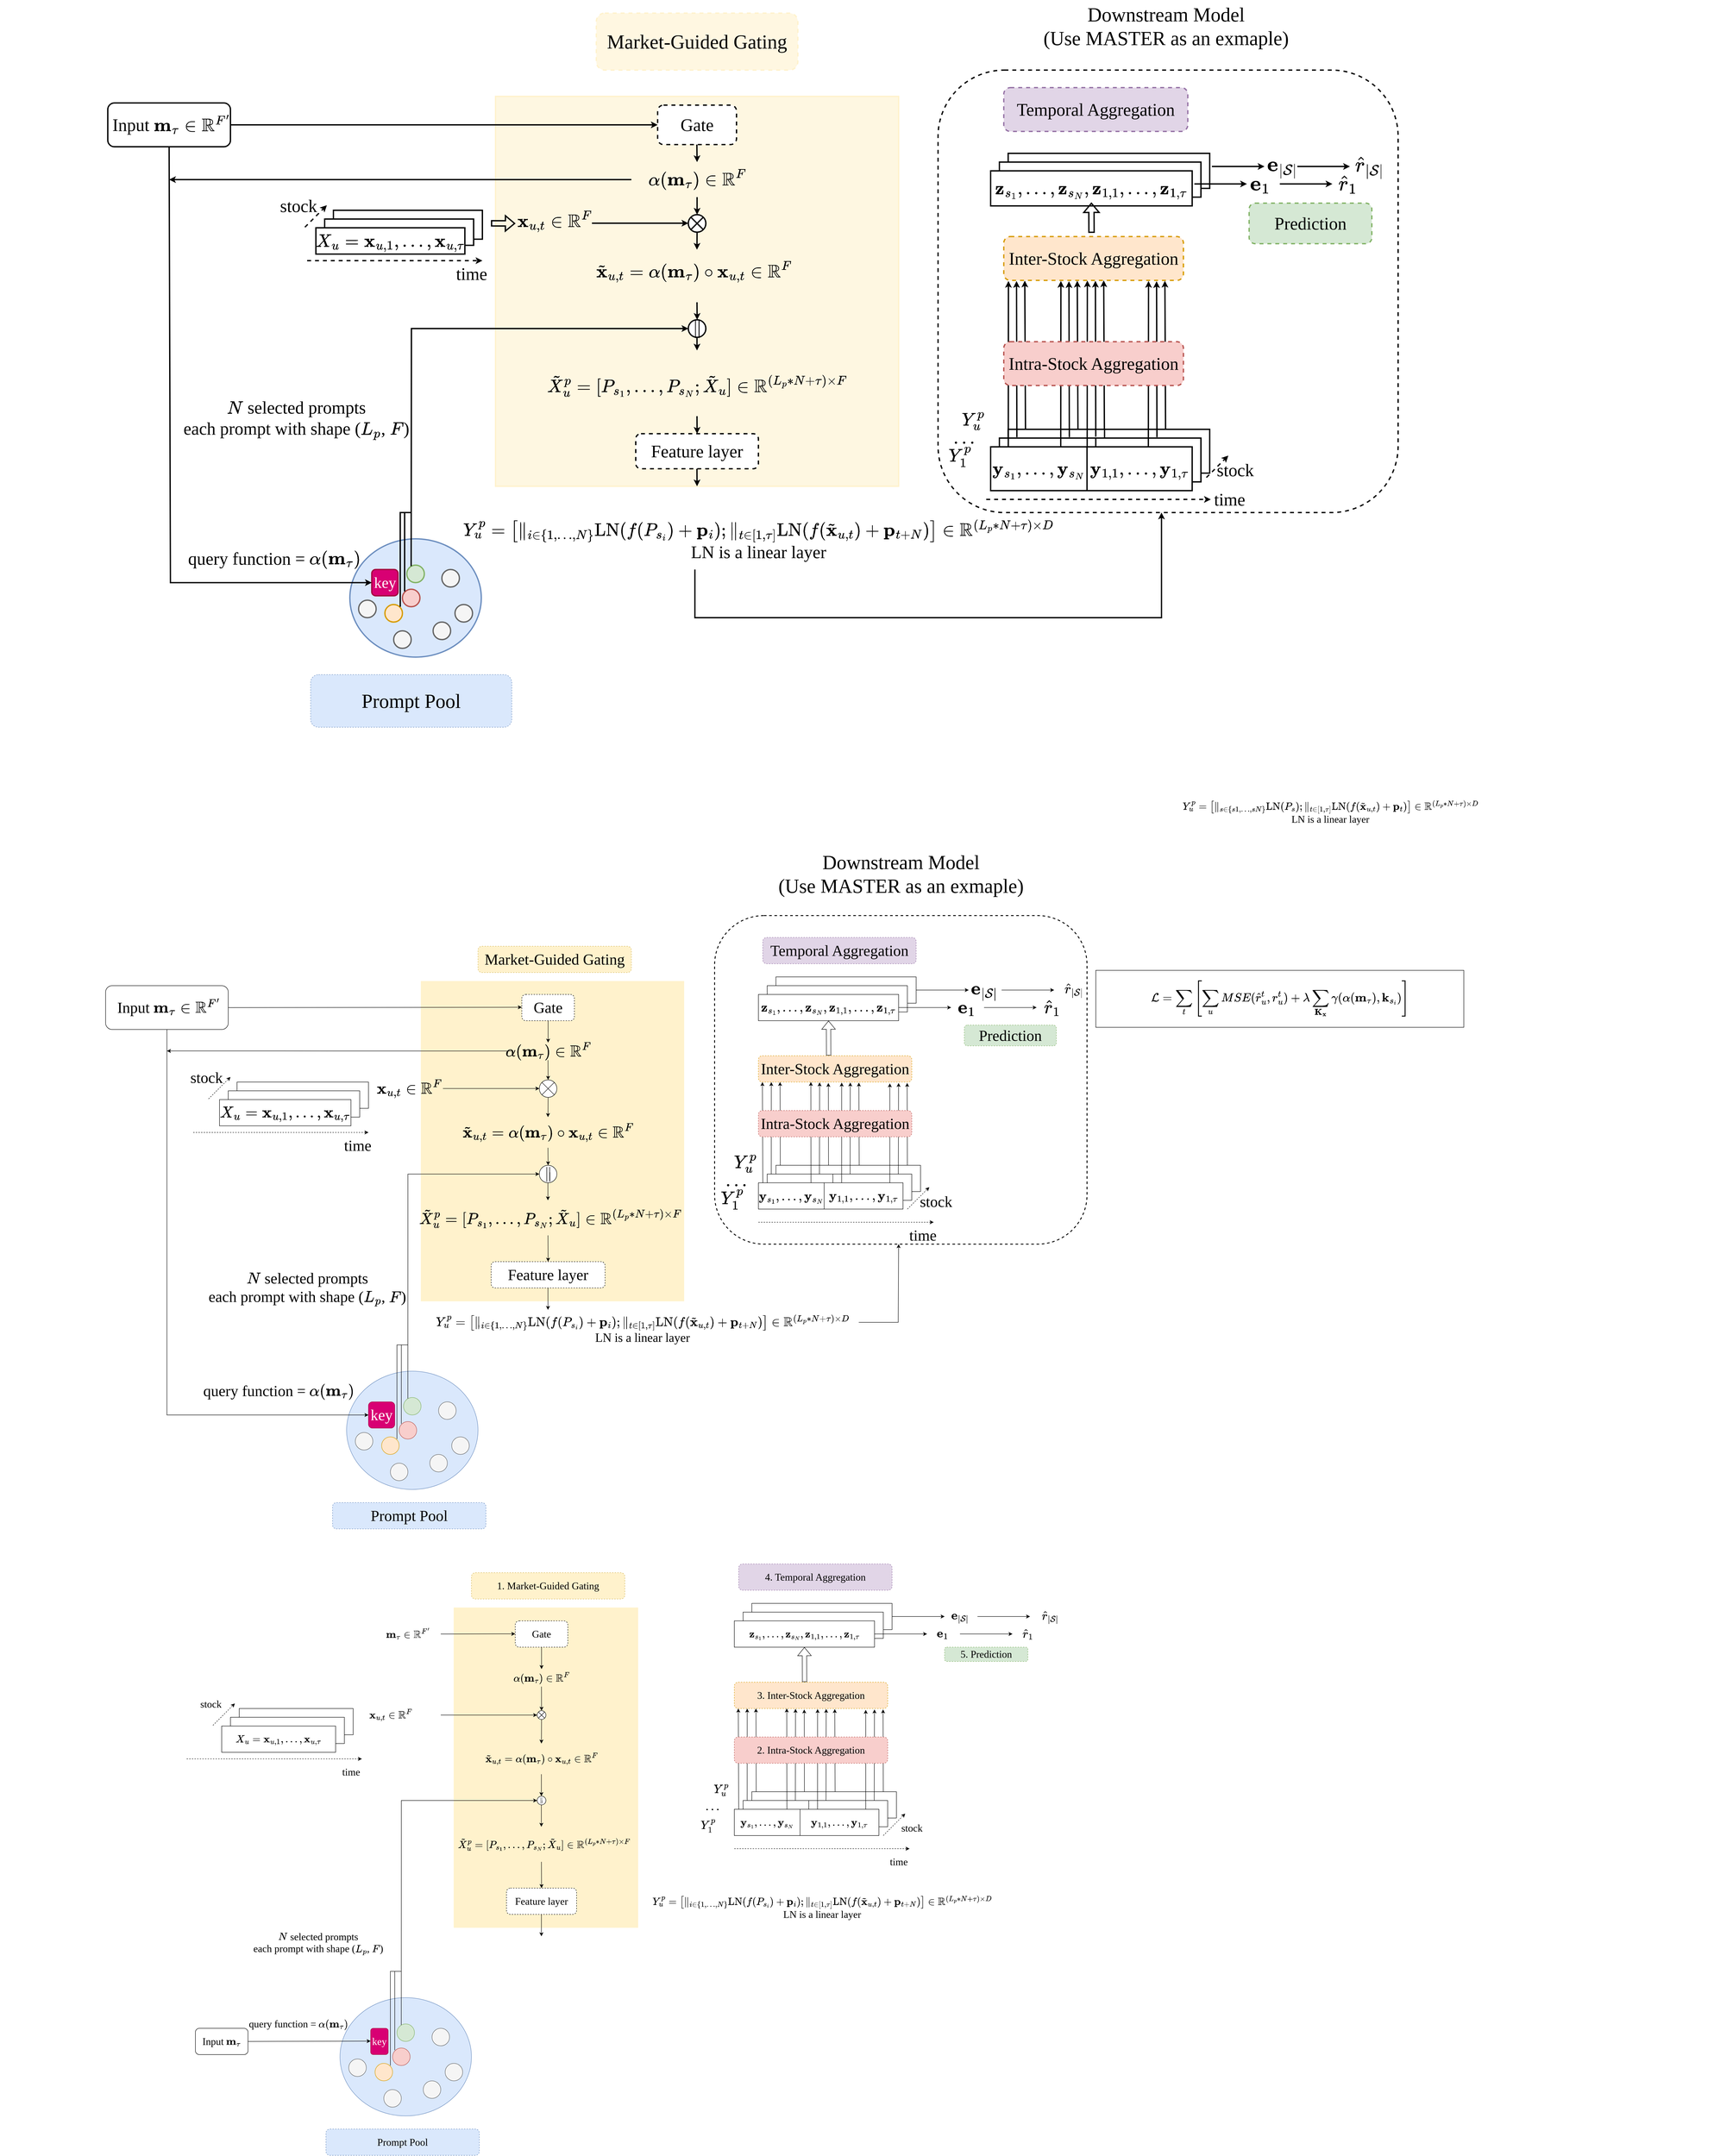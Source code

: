 <mxfile version="24.3.1" type="github">
  <diagram name="第 1 页" id="HMwG5njmFuQV9cHlAjYr">
    <mxGraphModel dx="5070" dy="5133" grid="1" gridSize="10" guides="1" tooltips="1" connect="1" arrows="1" fold="1" page="1" pageScale="1" pageWidth="980" pageHeight="1390" math="1" shadow="0">
      <root>
        <mxCell id="0" />
        <mxCell id="1" parent="0" />
        <mxCell id="2m6jSS0U9om6ApPL-0wO-124" value="&lt;font style=&quot;font-size: 35px;&quot;&gt;$$\mathbf{y}_{s_1}, \dots,\mathbf{y}_{s_N}&lt;br style=&quot;font-size: 35px;&quot;&gt;$$&lt;/font&gt;" style="rounded=0;whiteSpace=wrap;html=1;fontFamily=Times New Roman;fontSize=35;strokeWidth=3;" vertex="1" parent="1">
          <mxGeometry x="1370" y="-1200" width="220" height="100" as="geometry" />
        </mxCell>
        <mxCell id="2m6jSS0U9om6ApPL-0wO-125" value="&lt;font style=&quot;font-size: 35px;&quot;&gt;$$\mathbf{y}_{1,1}, \dots, \mathbf{y}_{1,\tau}$$&lt;/font&gt;" style="rounded=0;whiteSpace=wrap;html=1;fontFamily=Times New Roman;fontSize=35;strokeWidth=3;" vertex="1" parent="1">
          <mxGeometry x="1590" y="-1200" width="240" height="100" as="geometry" />
        </mxCell>
        <mxCell id="2m6jSS0U9om6ApPL-0wO-2" value="" style="rounded=1;whiteSpace=wrap;html=1;fillColor=none;dashed=1;strokeWidth=3;fontSize=35;" vertex="1" parent="1">
          <mxGeometry x="1210" y="-2020" width="1050" height="1010" as="geometry" />
        </mxCell>
        <mxCell id="2m6jSS0U9om6ApPL-0wO-122" value="&lt;font style=&quot;font-size: 35px;&quot;&gt;$$\mathbf{y}_{s_1}, \dots,\mathbf{y}_{s_N}&lt;br style=&quot;font-size: 35px;&quot;&gt;$$&lt;/font&gt;" style="rounded=0;whiteSpace=wrap;html=1;fontFamily=Times New Roman;fontSize=35;strokeWidth=3;" vertex="1" parent="1">
          <mxGeometry x="1350" y="-1180" width="220" height="100" as="geometry" />
        </mxCell>
        <mxCell id="2m6jSS0U9om6ApPL-0wO-123" value="&lt;font style=&quot;font-size: 35px;&quot;&gt;$$\mathbf{y}_{1,1}, \dots, \mathbf{y}_{1,\tau}$$&lt;/font&gt;" style="rounded=0;whiteSpace=wrap;html=1;fontFamily=Times New Roman;fontSize=35;strokeWidth=3;" vertex="1" parent="1">
          <mxGeometry x="1570" y="-1180" width="240" height="100" as="geometry" />
        </mxCell>
        <mxCell id="2m6jSS0U9om6ApPL-0wO-45" value="&lt;font style=&quot;font-size: 40px;&quot;&gt;$$\mathbf{y}_{1,1}, \dots, \mathbf{y}_{1,\tau}$$&lt;/font&gt;" style="rounded=0;whiteSpace=wrap;html=1;fontFamily=Times New Roman;fontSize=40;strokeWidth=3;" vertex="1" parent="1">
          <mxGeometry x="1550" y="-1160" width="240" height="100" as="geometry" />
        </mxCell>
        <mxCell id="2m6jSS0U9om6ApPL-0wO-47" value="&lt;font style=&quot;font-size: 40px;&quot;&gt;$$\mathbf{y}_{s_1}, \dots,\mathbf{y}_{s_N}&lt;br style=&quot;font-size: 40px;&quot;&gt;$$&lt;/font&gt;" style="rounded=0;whiteSpace=wrap;html=1;fontFamily=Times New Roman;fontSize=40;strokeWidth=3;" vertex="1" parent="1">
          <mxGeometry x="1330" y="-1160" width="220" height="100" as="geometry" />
        </mxCell>
        <mxCell id="2m6jSS0U9om6ApPL-0wO-77" value="&lt;font style=&quot;font-size: 40px;&quot;&gt;$$\hat{r}_{|\mathcal{S}|}$$&lt;/font&gt;" style="text;html=1;align=center;verticalAlign=middle;resizable=0;points=[];autosize=1;strokeColor=none;fillColor=none;fontSize=40;strokeWidth=3;" vertex="1" parent="1">
          <mxGeometry x="1950" y="-1830" width="490" height="60" as="geometry" />
        </mxCell>
        <mxCell id="2m6jSS0U9om6ApPL-0wO-95" value="&lt;font style=&quot;font-size: 35px;&quot;&gt;$$ \mathbf{z}_{s_1}, \dots, \mathbf{z}_{s_N}, \mathbf{z}_{1,1}, \dots, \mathbf{z}_{1,\tau}$$&lt;/font&gt;" style="rounded=0;whiteSpace=wrap;html=1;fontFamily=Times New Roman;fontSize=35;strokeWidth=3;" vertex="1" parent="1">
          <mxGeometry x="1370" y="-1830" width="460" height="80" as="geometry" />
        </mxCell>
        <mxCell id="2m6jSS0U9om6ApPL-0wO-94" value="&lt;font style=&quot;font-size: 35px;&quot;&gt;$$ \mathbf{z}_{s_1}, \dots, \mathbf{z}_{s_N}, \mathbf{z}_{1,1}, \dots, \mathbf{z}_{1,\tau}$$&lt;/font&gt;" style="rounded=0;whiteSpace=wrap;html=1;fontFamily=Times New Roman;fontSize=35;strokeWidth=3;" vertex="1" parent="1">
          <mxGeometry x="1350" y="-1810" width="460" height="80" as="geometry" />
        </mxCell>
        <mxCell id="CNq_e1ur2KhnaZX75mLO-121" value="" style="rounded=1;whiteSpace=wrap;html=1;fillColor=none;dashed=1;strokeWidth=2;fontSize=35;" parent="1" vertex="1">
          <mxGeometry x="700" y="-90" width="850" height="750" as="geometry" />
        </mxCell>
        <mxCell id="YgPJCL5tYja_AS6mnkWl-99" value="" style="endArrow=classic;html=1;rounded=0;exitX=0;exitY=0.25;exitDx=0;exitDy=0;fontFamily=Times New Roman;fontSize=35;entryX=0.084;entryY=1.002;entryDx=0;entryDy=0;entryPerimeter=0;" parent="1" target="YgPJCL5tYja_AS6mnkWl-52" edge="1">
          <mxGeometry width="50" height="50" relative="1" as="geometry">
            <mxPoint x="829.29" y="500" as="sourcePoint" />
            <mxPoint x="830" y="310" as="targetPoint" />
          </mxGeometry>
        </mxCell>
        <mxCell id="YgPJCL5tYja_AS6mnkWl-104" value="" style="endArrow=classic;html=1;rounded=0;exitX=0;exitY=0.25;exitDx=0;exitDy=0;fontFamily=Times New Roman;fontSize=35;entryX=0.655;entryY=1.021;entryDx=0;entryDy=0;entryPerimeter=0;" parent="1" target="YgPJCL5tYja_AS6mnkWl-52" edge="1">
          <mxGeometry width="50" height="50" relative="1" as="geometry">
            <mxPoint x="1030" y="480" as="sourcePoint" />
            <mxPoint x="1030" y="300" as="targetPoint" />
          </mxGeometry>
        </mxCell>
        <mxCell id="YgPJCL5tYja_AS6mnkWl-105" value="" style="endArrow=classic;html=1;rounded=0;exitX=0;exitY=0.25;exitDx=0;exitDy=0;fontFamily=Times New Roman;fontSize=35;entryX=0.97;entryY=1.033;entryDx=0;entryDy=0;entryPerimeter=0;" parent="1" target="YgPJCL5tYja_AS6mnkWl-52" edge="1">
          <mxGeometry width="50" height="50" relative="1" as="geometry">
            <mxPoint x="1140" y="480" as="sourcePoint" />
            <mxPoint x="1140" y="300" as="targetPoint" />
          </mxGeometry>
        </mxCell>
        <mxCell id="YgPJCL5tYja_AS6mnkWl-106" value="" style="endArrow=classic;html=1;rounded=0;exitX=0;exitY=0.25;exitDx=0;exitDy=0;fontFamily=Times New Roman;fontSize=35;entryX=0.456;entryY=1.035;entryDx=0;entryDy=0;entryPerimeter=0;" parent="1" target="YgPJCL5tYja_AS6mnkWl-52" edge="1">
          <mxGeometry width="50" height="50" relative="1" as="geometry">
            <mxPoint x="960" y="480" as="sourcePoint" />
            <mxPoint x="960" y="300" as="targetPoint" />
          </mxGeometry>
        </mxCell>
        <mxCell id="YgPJCL5tYja_AS6mnkWl-107" value="" style="endArrow=classic;html=1;rounded=0;exitX=0;exitY=0.25;exitDx=0;exitDy=0;fontFamily=Times New Roman;fontSize=35;entryX=0.141;entryY=0.998;entryDx=0;entryDy=0;entryPerimeter=0;" parent="1" target="YgPJCL5tYja_AS6mnkWl-52" edge="1">
          <mxGeometry width="50" height="50" relative="1" as="geometry">
            <mxPoint x="850" y="480" as="sourcePoint" />
            <mxPoint x="850" y="300" as="targetPoint" />
          </mxGeometry>
        </mxCell>
        <mxCell id="YgPJCL5tYja_AS6mnkWl-1" value="" style="rounded=0;whiteSpace=wrap;html=1;fontFamily=Times New Roman;fontSize=35;" parent="1" vertex="1">
          <mxGeometry x="990" y="480" width="180" height="60" as="geometry" />
        </mxCell>
        <mxCell id="YgPJCL5tYja_AS6mnkWl-2" value="" style="rounded=0;whiteSpace=wrap;html=1;fontFamily=Times New Roman;fontSize=35;" parent="1" vertex="1">
          <mxGeometry x="840" y="480" width="150" height="60" as="geometry" />
        </mxCell>
        <mxCell id="YgPJCL5tYja_AS6mnkWl-97" value="" style="endArrow=classic;html=1;rounded=0;exitX=0;exitY=0.25;exitDx=0;exitDy=0;fontFamily=Times New Roman;fontSize=35;entryX=0.914;entryY=1.035;entryDx=0;entryDy=0;entryPerimeter=0;" parent="1" target="YgPJCL5tYja_AS6mnkWl-52" edge="1">
          <mxGeometry width="50" height="50" relative="1" as="geometry">
            <mxPoint x="1119.29" y="500" as="sourcePoint" />
            <mxPoint x="1119.29" y="320" as="targetPoint" />
          </mxGeometry>
        </mxCell>
        <mxCell id="YgPJCL5tYja_AS6mnkWl-96" value="" style="endArrow=classic;html=1;rounded=0;exitX=0;exitY=0.25;exitDx=0;exitDy=0;fontFamily=Times New Roman;fontSize=35;entryX=0.599;entryY=1.016;entryDx=0;entryDy=0;entryPerimeter=0;" parent="1" target="YgPJCL5tYja_AS6mnkWl-52" edge="1">
          <mxGeometry width="50" height="50" relative="1" as="geometry">
            <mxPoint x="1009.29" y="500" as="sourcePoint" />
            <mxPoint x="1009.29" y="320" as="targetPoint" />
          </mxGeometry>
        </mxCell>
        <mxCell id="YgPJCL5tYja_AS6mnkWl-98" value="" style="endArrow=classic;html=1;rounded=0;exitX=0;exitY=0.25;exitDx=0;exitDy=0;fontFamily=Times New Roman;fontSize=35;entryX=0.399;entryY=1.013;entryDx=0;entryDy=0;entryPerimeter=0;" parent="1" target="YgPJCL5tYja_AS6mnkWl-52" edge="1">
          <mxGeometry width="50" height="50" relative="1" as="geometry">
            <mxPoint x="939.29" y="500" as="sourcePoint" />
            <mxPoint x="939.29" y="320" as="targetPoint" />
          </mxGeometry>
        </mxCell>
        <mxCell id="YgPJCL5tYja_AS6mnkWl-3" value="" style="rounded=0;whiteSpace=wrap;html=1;fontFamily=Times New Roman;fontSize=35;" parent="1" vertex="1">
          <mxGeometry x="970" y="500" width="180" height="60" as="geometry" />
        </mxCell>
        <mxCell id="YgPJCL5tYja_AS6mnkWl-94" value="" style="endArrow=classic;html=1;rounded=0;exitX=0;exitY=0.25;exitDx=0;exitDy=0;fontFamily=Times New Roman;fontSize=35;entryX=0.543;entryY=1.021;entryDx=0;entryDy=0;entryPerimeter=0;" parent="1" target="YgPJCL5tYja_AS6mnkWl-52" edge="1">
          <mxGeometry width="50" height="50" relative="1" as="geometry">
            <mxPoint x="990" y="520" as="sourcePoint" />
            <mxPoint x="990" y="340" as="targetPoint" />
          </mxGeometry>
        </mxCell>
        <mxCell id="YgPJCL5tYja_AS6mnkWl-95" value="" style="endArrow=classic;html=1;rounded=0;exitX=0;exitY=0.25;exitDx=0;exitDy=0;fontFamily=Times New Roman;fontSize=35;entryX=0.857;entryY=1.051;entryDx=0;entryDy=0;entryPerimeter=0;" parent="1" target="YgPJCL5tYja_AS6mnkWl-52" edge="1">
          <mxGeometry width="50" height="50" relative="1" as="geometry">
            <mxPoint x="1100" y="520" as="sourcePoint" />
            <mxPoint x="1100" y="340" as="targetPoint" />
          </mxGeometry>
        </mxCell>
        <mxCell id="YgPJCL5tYja_AS6mnkWl-4" value="" style="rounded=0;whiteSpace=wrap;html=1;fontFamily=Times New Roman;fontSize=35;" parent="1" vertex="1">
          <mxGeometry x="820" y="500" width="150" height="60" as="geometry" />
        </mxCell>
        <mxCell id="YgPJCL5tYja_AS6mnkWl-93" value="" style="endArrow=classic;html=1;rounded=0;exitX=0;exitY=0.25;exitDx=0;exitDy=0;fontFamily=Times New Roman;fontSize=35;entryX=0.342;entryY=0.998;entryDx=0;entryDy=0;entryPerimeter=0;" parent="1" target="YgPJCL5tYja_AS6mnkWl-52" edge="1">
          <mxGeometry width="50" height="50" relative="1" as="geometry">
            <mxPoint x="920" y="520" as="sourcePoint" />
            <mxPoint x="920" y="310" as="targetPoint" />
          </mxGeometry>
        </mxCell>
        <mxCell id="YgPJCL5tYja_AS6mnkWl-5" value="" style="ellipse;whiteSpace=wrap;html=1;fillColor=#dae8fc;strokeColor=#6c8ebf;fontFamily=Times New Roman;fontSize=35;" parent="1" vertex="1">
          <mxGeometry x="-140" y="950" width="300" height="270" as="geometry" />
        </mxCell>
        <mxCell id="YgPJCL5tYja_AS6mnkWl-6" value="" style="rounded=0;whiteSpace=wrap;html=1;fillColor=#FFF2CC;strokeColor=#FFF2CC;fontFamily=Times New Roman;fontSize=35;" parent="1" vertex="1">
          <mxGeometry x="30" y="60" width="600" height="730" as="geometry" />
        </mxCell>
        <mxCell id="YgPJCL5tYja_AS6mnkWl-7" value="&lt;font style=&quot;font-size: 35px;&quot;&gt;Gate&lt;/font&gt;" style="rounded=1;whiteSpace=wrap;html=1;fontFamily=Times New Roman;fontSize=35;dashed=1;" parent="1" vertex="1">
          <mxGeometry x="260" y="90" width="120" height="60" as="geometry" />
        </mxCell>
        <mxCell id="YgPJCL5tYja_AS6mnkWl-9" value="" style="endArrow=classic;html=1;rounded=0;exitX=0.5;exitY=1;exitDx=0;exitDy=0;fontFamily=Times New Roman;fontSize=35;" parent="1" source="YgPJCL5tYja_AS6mnkWl-7" edge="1">
          <mxGeometry width="50" height="50" relative="1" as="geometry">
            <mxPoint x="330" y="240" as="sourcePoint" />
            <mxPoint x="320" y="200" as="targetPoint" />
          </mxGeometry>
        </mxCell>
        <mxCell id="YgPJCL5tYja_AS6mnkWl-10" value="&lt;font style=&quot;font-size: 35px;&quot;&gt;$$\mathbf{\alpha}(\mathbf{m}_\tau) \in \mathbb{R}^{F}$$&lt;/font&gt;" style="text;html=1;align=center;verticalAlign=middle;resizable=0;points=[];autosize=1;strokeColor=none;fillColor=none;fontFamily=Times New Roman;fontSize=35;" parent="1" vertex="1">
          <mxGeometry x="-120" y="190" width="880" height="60" as="geometry" />
        </mxCell>
        <mxCell id="YgPJCL5tYja_AS6mnkWl-11" value="&lt;font style=&quot;font-size: 35px;&quot;&gt;$$\mathbf{x}_{u,t}\in \mathbb{R}^{F}&lt;br style=&quot;font-size: 35px;&quot;&gt;$$&lt;/font&gt;" style="text;html=1;align=center;verticalAlign=middle;resizable=0;points=[];autosize=1;strokeColor=none;fillColor=none;fontFamily=Times New Roman;fontSize=35;" parent="1" vertex="1">
          <mxGeometry x="-292" y="255" width="590" height="100" as="geometry" />
        </mxCell>
        <mxCell id="YgPJCL5tYja_AS6mnkWl-12" value="" style="endArrow=classic;html=1;rounded=0;exitX=0.5;exitY=1;exitDx=0;exitDy=0;fontFamily=Times New Roman;fontSize=35;entryX=0.5;entryY=0;entryDx=0;entryDy=0;" parent="1" target="YgPJCL5tYja_AS6mnkWl-13" edge="1">
          <mxGeometry width="50" height="50" relative="1" as="geometry">
            <mxPoint x="319.79" y="240" as="sourcePoint" />
            <mxPoint x="319.79" y="290" as="targetPoint" />
          </mxGeometry>
        </mxCell>
        <mxCell id="YgPJCL5tYja_AS6mnkWl-13" value="" style="shape=sumEllipse;perimeter=ellipsePerimeter;whiteSpace=wrap;html=1;backgroundOutline=1;fontFamily=Times New Roman;fontSize=35;" parent="1" vertex="1">
          <mxGeometry x="300" y="285" width="40" height="40" as="geometry" />
        </mxCell>
        <mxCell id="YgPJCL5tYja_AS6mnkWl-14" value="&lt;font style=&quot;font-size: 35px;&quot;&gt;$$\tilde{\mathbf{x}}_{u,t} =\alpha(\mathbf{m}_\tau) \circ \mathbf{x}_{u,t}&lt;br style=&quot;font-size: 35px;&quot;&gt;\in \mathbb{R}^{F}&lt;br style=&quot;font-size: 35px;&quot;&gt;$$&lt;/font&gt;" style="text;html=1;align=center;verticalAlign=middle;resizable=0;points=[];autosize=1;strokeColor=none;fillColor=none;fontFamily=Times New Roman;fontSize=35;" parent="1" vertex="1">
          <mxGeometry x="-235" y="335" width="1110" height="140" as="geometry" />
        </mxCell>
        <mxCell id="YgPJCL5tYja_AS6mnkWl-15" value="" style="endArrow=classic;html=1;rounded=0;exitX=0.5;exitY=1;exitDx=0;exitDy=0;fontFamily=Times New Roman;fontSize=35;" parent="1" source="YgPJCL5tYja_AS6mnkWl-13" edge="1">
          <mxGeometry width="50" height="50" relative="1" as="geometry">
            <mxPoint x="319.71" y="320" as="sourcePoint" />
            <mxPoint x="319.71" y="370" as="targetPoint" />
          </mxGeometry>
        </mxCell>
        <mxCell id="YgPJCL5tYja_AS6mnkWl-16" value="" style="endArrow=classic;html=1;rounded=0;exitX=0.5;exitY=1;exitDx=0;exitDy=0;fontFamily=Times New Roman;fontSize=35;entryX=0.5;entryY=0;entryDx=0;entryDy=0;" parent="1" target="YgPJCL5tYja_AS6mnkWl-17" edge="1">
          <mxGeometry width="50" height="50" relative="1" as="geometry">
            <mxPoint x="319.71" y="640" as="sourcePoint" />
            <mxPoint x="319.71" y="690" as="targetPoint" />
          </mxGeometry>
        </mxCell>
        <mxCell id="YgPJCL5tYja_AS6mnkWl-17" value="&lt;font style=&quot;font-size: 35px;&quot;&gt;Feature layer&lt;/font&gt;" style="rounded=1;whiteSpace=wrap;html=1;fontFamily=Times New Roman;fontSize=35;dashed=1;" parent="1" vertex="1">
          <mxGeometry x="190" y="700" width="260" height="60" as="geometry" />
        </mxCell>
        <mxCell id="YgPJCL5tYja_AS6mnkWl-19" value="" style="endArrow=classic;html=1;rounded=0;exitX=0.5;exitY=1;exitDx=0;exitDy=0;fontFamily=Times New Roman;fontSize=35;" parent="1" edge="1">
          <mxGeometry width="50" height="50" relative="1" as="geometry">
            <mxPoint x="319.7" y="760" as="sourcePoint" />
            <mxPoint x="319.7" y="810" as="targetPoint" />
          </mxGeometry>
        </mxCell>
        <mxCell id="YgPJCL5tYja_AS6mnkWl-20" value="" style="endArrow=classic;html=1;rounded=0;entryX=0;entryY=0.5;entryDx=0;entryDy=0;fontFamily=Times New Roman;fontSize=35;exitX=1;exitY=0.5;exitDx=0;exitDy=0;" parent="1" source="CNq_e1ur2KhnaZX75mLO-124" edge="1">
          <mxGeometry width="50" height="50" relative="1" as="geometry">
            <mxPoint x="-385" y="119.29" as="sourcePoint" />
            <mxPoint x="260" y="119.29" as="targetPoint" />
          </mxGeometry>
        </mxCell>
        <mxCell id="YgPJCL5tYja_AS6mnkWl-21" value="" style="endArrow=classic;html=1;rounded=0;entryX=0;entryY=0.5;entryDx=0;entryDy=0;fontFamily=Times New Roman;fontSize=35;" parent="1" edge="1">
          <mxGeometry width="50" height="50" relative="1" as="geometry">
            <mxPoint x="80" y="304.79" as="sourcePoint" />
            <mxPoint x="300.0" y="304.79" as="targetPoint" />
          </mxGeometry>
        </mxCell>
        <mxCell id="YgPJCL5tYja_AS6mnkWl-24" value="&lt;font style=&quot;font-size: 35px;&quot;&gt;query function = \(\alpha(\mathbf{m}_\tau)\)&lt;/font&gt;" style="text;html=1;align=center;verticalAlign=middle;resizable=0;points=[];autosize=1;strokeColor=none;fillColor=none;fontFamily=Times New Roman;fontSize=35;" parent="1" vertex="1">
          <mxGeometry x="-625" y="965" width="660" height="60" as="geometry" />
        </mxCell>
        <mxCell id="YgPJCL5tYja_AS6mnkWl-25" value="&lt;font style=&quot;font-size: 35px;&quot;&gt;key&lt;/font&gt;" style="rounded=1;whiteSpace=wrap;html=1;fillColor=#d80073;fontColor=#ffffff;strokeColor=#A50040;fontFamily=Times New Roman;fontSize=35;" parent="1" vertex="1">
          <mxGeometry x="-90" y="1020" width="60" height="60" as="geometry" />
        </mxCell>
        <mxCell id="YgPJCL5tYja_AS6mnkWl-26" value="" style="ellipse;whiteSpace=wrap;html=1;aspect=fixed;fillColor=#d5e8d4;strokeColor=#82b366;fontFamily=Times New Roman;fontSize=35;" parent="1" vertex="1">
          <mxGeometry x="-10" y="1010" width="40" height="40" as="geometry" />
        </mxCell>
        <mxCell id="YgPJCL5tYja_AS6mnkWl-27" value="" style="ellipse;whiteSpace=wrap;html=1;aspect=fixed;fillColor=#f8cecc;strokeColor=#b85450;fontFamily=Times New Roman;fontSize=35;" parent="1" vertex="1">
          <mxGeometry x="-20" y="1065" width="40" height="40" as="geometry" />
        </mxCell>
        <mxCell id="YgPJCL5tYja_AS6mnkWl-28" value="" style="ellipse;whiteSpace=wrap;html=1;aspect=fixed;fillColor=#ffe6cc;strokeColor=#d79b00;fontFamily=Times New Roman;fontSize=35;" parent="1" vertex="1">
          <mxGeometry x="-60" y="1100" width="40" height="40" as="geometry" />
        </mxCell>
        <mxCell id="YgPJCL5tYja_AS6mnkWl-29" value="" style="ellipse;whiteSpace=wrap;html=1;aspect=fixed;fillColor=#f5f5f5;strokeColor=#666666;fontColor=#333333;fontFamily=Times New Roman;fontSize=35;" parent="1" vertex="1">
          <mxGeometry x="70" y="1020" width="40" height="40" as="geometry" />
        </mxCell>
        <mxCell id="YgPJCL5tYja_AS6mnkWl-30" value="" style="ellipse;whiteSpace=wrap;html=1;aspect=fixed;fillColor=#f5f5f5;strokeColor=#666666;fontColor=#333333;fontFamily=Times New Roman;fontSize=35;" parent="1" vertex="1">
          <mxGeometry x="100" y="1100" width="40" height="40" as="geometry" />
        </mxCell>
        <mxCell id="YgPJCL5tYja_AS6mnkWl-31" value="" style="ellipse;whiteSpace=wrap;html=1;aspect=fixed;fillColor=#f5f5f5;strokeColor=#666666;fontColor=#333333;fontFamily=Times New Roman;fontSize=35;" parent="1" vertex="1">
          <mxGeometry x="50" y="1140" width="40" height="40" as="geometry" />
        </mxCell>
        <mxCell id="YgPJCL5tYja_AS6mnkWl-32" value="" style="ellipse;whiteSpace=wrap;html=1;aspect=fixed;fillColor=#f5f5f5;strokeColor=#666666;fontColor=#333333;fontFamily=Times New Roman;fontSize=35;" parent="1" vertex="1">
          <mxGeometry x="-40" y="1160" width="40" height="40" as="geometry" />
        </mxCell>
        <mxCell id="YgPJCL5tYja_AS6mnkWl-33" value="" style="ellipse;whiteSpace=wrap;html=1;aspect=fixed;fillColor=#f5f5f5;strokeColor=#666666;fontColor=#333333;fontFamily=Times New Roman;fontSize=35;" parent="1" vertex="1">
          <mxGeometry x="-120" y="1090" width="40" height="40" as="geometry" />
        </mxCell>
        <mxCell id="YgPJCL5tYja_AS6mnkWl-34" value="" style="endArrow=classic;html=1;rounded=0;fontFamily=Times New Roman;fontSize=35;exitX=0.247;exitY=0.059;exitDx=0;exitDy=0;exitPerimeter=0;entryX=0;entryY=0.5;entryDx=0;entryDy=0;" parent="1" source="YgPJCL5tYja_AS6mnkWl-26" target="dvzJC1J90mkc9N-mOmH6-3" edge="1">
          <mxGeometry width="50" height="50" relative="1" as="geometry">
            <mxPoint x="8.08" y="710.76" as="sourcePoint" />
            <mxPoint x="320" y="460" as="targetPoint" />
            <Array as="points">
              <mxPoint y="629" />
              <mxPoint y="500" />
              <mxPoint x="80" y="500" />
            </Array>
          </mxGeometry>
        </mxCell>
        <mxCell id="YgPJCL5tYja_AS6mnkWl-35" value="" style="endArrow=classic;html=1;rounded=0;fontFamily=Times New Roman;fontSize=35;entryX=0.307;entryY=1.002;entryDx=0;entryDy=0;entryPerimeter=0;" parent="1" edge="1">
          <mxGeometry width="50" height="50" relative="1" as="geometry">
            <mxPoint x="1029.05" y="838.5" as="sourcePoint" />
            <mxPoint x="1120.0" y="660" as="targetPoint" />
            <Array as="points">
              <mxPoint x="1119.05" y="838.5" />
            </Array>
          </mxGeometry>
        </mxCell>
        <mxCell id="YgPJCL5tYja_AS6mnkWl-36" value="&lt;font style=&quot;font-size: 28px;&quot;&gt;$$\mathbf{y}_{1,1}, \dots, \mathbf{y}_{1,\tau}$$&lt;/font&gt;" style="rounded=0;whiteSpace=wrap;html=1;fontFamily=Times New Roman;fontSize=28;" parent="1" vertex="1">
          <mxGeometry x="950" y="520" width="180" height="60" as="geometry" />
        </mxCell>
        <mxCell id="YgPJCL5tYja_AS6mnkWl-38" value="" style="endArrow=none;html=1;rounded=0;fontFamily=Times New Roman;fontSize=35;" parent="1" edge="1">
          <mxGeometry width="50" height="50" relative="1" as="geometry">
            <mxPoint x="-25" y="1105" as="sourcePoint" />
            <mxPoint y="890" as="targetPoint" />
            <Array as="points">
              <mxPoint x="-25" y="890" />
            </Array>
          </mxGeometry>
        </mxCell>
        <mxCell id="YgPJCL5tYja_AS6mnkWl-39" value="&lt;font style=&quot;font-size: 28px;&quot;&gt;$$\mathbf{y}_{s_1}, \dots,\mathbf{y}_{s_N}&lt;br style=&quot;font-size: 28px;&quot;&gt;$$&lt;/font&gt;" style="rounded=0;whiteSpace=wrap;html=1;fontFamily=Times New Roman;fontSize=28;" parent="1" vertex="1">
          <mxGeometry x="800" y="520" width="150" height="60" as="geometry" />
        </mxCell>
        <mxCell id="YgPJCL5tYja_AS6mnkWl-40" value="" style="endArrow=classic;html=1;rounded=0;dashed=1;fontFamily=Times New Roman;fontSize=35;" parent="1" edge="1">
          <mxGeometry width="50" height="50" relative="1" as="geometry">
            <mxPoint x="1140" y="580" as="sourcePoint" />
            <mxPoint x="1190" y="530" as="targetPoint" />
          </mxGeometry>
        </mxCell>
        <mxCell id="YgPJCL5tYja_AS6mnkWl-41" value="" style="endArrow=classic;html=1;rounded=0;dashed=1;fontFamily=Times New Roman;fontSize=35;" parent="1" edge="1">
          <mxGeometry width="50" height="50" relative="1" as="geometry">
            <mxPoint x="800" y="610" as="sourcePoint" />
            <mxPoint x="1200" y="610" as="targetPoint" />
          </mxGeometry>
        </mxCell>
        <mxCell id="YgPJCL5tYja_AS6mnkWl-42" value="&lt;font style=&quot;font-size: 35px;&quot;&gt;time&lt;/font&gt;" style="text;html=1;align=center;verticalAlign=middle;resizable=0;points=[];autosize=1;strokeColor=none;fillColor=none;fontFamily=Times New Roman;fontSize=35;" parent="1" vertex="1">
          <mxGeometry x="1130" y="610" width="90" height="60" as="geometry" />
        </mxCell>
        <mxCell id="YgPJCL5tYja_AS6mnkWl-43" value="" style="endArrow=classic;html=1;rounded=0;exitX=0;exitY=0.25;exitDx=0;exitDy=0;fontFamily=Times New Roman;fontSize=35;entryX=0.026;entryY=1.002;entryDx=0;entryDy=0;entryPerimeter=0;" parent="1" target="YgPJCL5tYja_AS6mnkWl-52" edge="1">
          <mxGeometry width="50" height="50" relative="1" as="geometry">
            <mxPoint x="810" y="520" as="sourcePoint" />
            <mxPoint x="810" y="300" as="targetPoint" />
          </mxGeometry>
        </mxCell>
        <mxCell id="YgPJCL5tYja_AS6mnkWl-47" value="&lt;span style=&quot;font-family: &amp;quot;Times New Roman&amp;quot;; font-size: 35px;&quot;&gt;Intra-Stock Aggregation&lt;/span&gt;" style="rounded=1;whiteSpace=wrap;html=1;fontFamily=宋体;fontSize=35;dashed=1;fillColor=#f8cecc;strokeColor=#b85450;" parent="1" vertex="1">
          <mxGeometry x="800" y="355" width="350" height="60" as="geometry" />
        </mxCell>
        <mxCell id="YgPJCL5tYja_AS6mnkWl-52" value="&lt;span style=&quot;font-family: &amp;quot;Times New Roman&amp;quot;; font-size: 35px;&quot;&gt;Inter-Stock Aggregation&lt;/span&gt;" style="rounded=1;whiteSpace=wrap;html=1;fontFamily=宋体;fontSize=35;dashed=1;fillColor=#ffe6cc;strokeColor=#d79b00;" parent="1" vertex="1">
          <mxGeometry x="800" y="230" width="350" height="60" as="geometry" />
        </mxCell>
        <mxCell id="YgPJCL5tYja_AS6mnkWl-72" value="&lt;font style=&quot;font-size: 35px;&quot;&gt;$$Y^p_{1}$$&lt;/font&gt;" style="text;html=1;strokeColor=none;fillColor=none;align=center;verticalAlign=middle;whiteSpace=wrap;rounded=0;fontSize=35;" parent="1" vertex="1">
          <mxGeometry x="710" y="543" width="60" height="30" as="geometry" />
        </mxCell>
        <mxCell id="YgPJCL5tYja_AS6mnkWl-73" value="&lt;font style=&quot;font-size: 35px;&quot;&gt;$$Y^p_{u}$$&lt;/font&gt;" style="text;html=1;strokeColor=none;fillColor=none;align=center;verticalAlign=middle;whiteSpace=wrap;rounded=0;fontSize=35;" parent="1" vertex="1">
          <mxGeometry x="740" y="460" width="60" height="30" as="geometry" />
        </mxCell>
        <mxCell id="YgPJCL5tYja_AS6mnkWl-74" value="&lt;font style=&quot;font-size: 35px;&quot;&gt;$$\dots$$&lt;/font&gt;" style="text;html=1;strokeColor=none;fillColor=none;align=center;verticalAlign=middle;whiteSpace=wrap;rounded=0;fontSize=35;" parent="1" vertex="1">
          <mxGeometry x="720" y="500" width="60" height="30" as="geometry" />
        </mxCell>
        <mxCell id="YgPJCL5tYja_AS6mnkWl-75" value="" style="rounded=0;whiteSpace=wrap;html=1;fontFamily=Times New Roman;fontSize=35;" parent="1" vertex="1">
          <mxGeometry x="-390" y="290" width="300" height="60" as="geometry" />
        </mxCell>
        <mxCell id="YgPJCL5tYja_AS6mnkWl-76" value="" style="rounded=0;whiteSpace=wrap;html=1;fontFamily=Times New Roman;fontSize=35;" parent="1" vertex="1">
          <mxGeometry x="-410" y="310" width="300" height="60" as="geometry" />
        </mxCell>
        <mxCell id="YgPJCL5tYja_AS6mnkWl-77" value="&lt;font style=&quot;font-size: 35px;&quot;&gt;$$X_{u} = \mathbf{x}_{u,1}, \dots, \mathbf{x}_{u,\tau}$$&lt;/font&gt;" style="rounded=0;whiteSpace=wrap;html=1;fontFamily=Times New Roman;fontSize=35;" parent="1" vertex="1">
          <mxGeometry x="-430" y="330" width="300" height="60" as="geometry" />
        </mxCell>
        <mxCell id="YgPJCL5tYja_AS6mnkWl-83" value="&lt;font style=&quot;font-size: 35px;&quot;&gt;stock&lt;/font&gt;" style="text;html=1;align=center;verticalAlign=middle;resizable=0;points=[];autosize=1;strokeColor=none;fillColor=none;fontFamily=Times New Roman;fontSize=35;" parent="1" vertex="1">
          <mxGeometry x="1155" y="533" width="100" height="60" as="geometry" />
        </mxCell>
        <mxCell id="YgPJCL5tYja_AS6mnkWl-84" value="" style="endArrow=classic;html=1;rounded=0;dashed=1;fontFamily=Times New Roman;fontSize=35;" parent="1" edge="1">
          <mxGeometry width="50" height="50" relative="1" as="geometry">
            <mxPoint x="-455" y="328.5" as="sourcePoint" />
            <mxPoint x="-405" y="278.5" as="targetPoint" />
          </mxGeometry>
        </mxCell>
        <mxCell id="YgPJCL5tYja_AS6mnkWl-85" value="&lt;font style=&quot;font-size: 35px;&quot;&gt;stock&lt;/font&gt;" style="text;html=1;align=center;verticalAlign=middle;resizable=0;points=[];autosize=1;strokeColor=none;fillColor=none;fontFamily=Times New Roman;fontSize=35;" parent="1" vertex="1">
          <mxGeometry x="-510" y="250" width="100" height="60" as="geometry" />
        </mxCell>
        <mxCell id="YgPJCL5tYja_AS6mnkWl-86" value="" style="endArrow=classic;html=1;rounded=0;dashed=1;fontFamily=Times New Roman;fontSize=35;" parent="1" edge="1">
          <mxGeometry width="50" height="50" relative="1" as="geometry">
            <mxPoint x="-490" y="405" as="sourcePoint" />
            <mxPoint x="-90" y="405" as="targetPoint" />
          </mxGeometry>
        </mxCell>
        <mxCell id="YgPJCL5tYja_AS6mnkWl-87" value="&lt;font style=&quot;font-size: 35px;&quot;&gt;time&lt;/font&gt;" style="text;html=1;align=center;verticalAlign=middle;resizable=0;points=[];autosize=1;strokeColor=none;fillColor=none;fontFamily=Times New Roman;fontSize=35;" parent="1" vertex="1">
          <mxGeometry x="-160" y="405" width="90" height="60" as="geometry" />
        </mxCell>
        <mxCell id="YgPJCL5tYja_AS6mnkWl-108" value="" style="rounded=0;whiteSpace=wrap;html=1;fontFamily=Times New Roman;fontSize=35;" parent="1" vertex="1">
          <mxGeometry x="840" y="50" width="320" height="60" as="geometry" />
        </mxCell>
        <mxCell id="YgPJCL5tYja_AS6mnkWl-109" value="" style="rounded=0;whiteSpace=wrap;html=1;fontFamily=Times New Roman;fontSize=35;" parent="1" vertex="1">
          <mxGeometry x="820" y="70" width="320" height="60" as="geometry" />
        </mxCell>
        <mxCell id="YgPJCL5tYja_AS6mnkWl-110" value="&lt;font style=&quot;font-size: 28px;&quot;&gt;$$ \mathbf{z}_{s_1}, \dots, \mathbf{z}_{s_N}, \mathbf{z}_{1,1}, \dots, \mathbf{z}_{1,\tau}$$&lt;/font&gt;" style="rounded=0;whiteSpace=wrap;html=1;fontFamily=Times New Roman;fontSize=28;" parent="1" vertex="1">
          <mxGeometry x="800" y="90" width="320" height="60" as="geometry" />
        </mxCell>
        <mxCell id="YgPJCL5tYja_AS6mnkWl-112" value="" style="shape=flexArrow;endArrow=classic;html=1;rounded=0;entryX=0.5;entryY=1;entryDx=0;entryDy=0;exitX=0.458;exitY=-0.012;exitDx=0;exitDy=0;exitPerimeter=0;fontSize=35;" parent="1" source="YgPJCL5tYja_AS6mnkWl-52" target="YgPJCL5tYja_AS6mnkWl-110" edge="1">
          <mxGeometry width="50" height="50" relative="1" as="geometry">
            <mxPoint x="968" y="230" as="sourcePoint" />
            <mxPoint x="1050" y="130" as="targetPoint" />
          </mxGeometry>
        </mxCell>
        <mxCell id="YgPJCL5tYja_AS6mnkWl-113" value="" style="endArrow=classic;html=1;rounded=0;fontSize=35;" parent="1" edge="1">
          <mxGeometry width="50" height="50" relative="1" as="geometry">
            <mxPoint x="1160" y="80" as="sourcePoint" />
            <mxPoint x="1280" y="80" as="targetPoint" />
          </mxGeometry>
        </mxCell>
        <mxCell id="YgPJCL5tYja_AS6mnkWl-114" value="" style="endArrow=classic;html=1;rounded=0;fontSize=35;" parent="1" edge="1">
          <mxGeometry width="50" height="50" relative="1" as="geometry">
            <mxPoint x="1120" y="119.86" as="sourcePoint" />
            <mxPoint x="1240" y="119.86" as="targetPoint" />
          </mxGeometry>
        </mxCell>
        <mxCell id="YgPJCL5tYja_AS6mnkWl-115" value="&lt;font style=&quot;font-size: 35px;&quot;&gt;$$\mathbf{e}_{1}$$&lt;/font&gt;" style="text;html=1;align=center;verticalAlign=middle;resizable=0;points=[];autosize=1;strokeColor=none;fillColor=none;fontSize=35;" parent="1" vertex="1">
          <mxGeometry x="1115" y="90" width="320" height="60" as="geometry" />
        </mxCell>
        <mxCell id="YgPJCL5tYja_AS6mnkWl-116" value="&lt;font style=&quot;font-size: 35px;&quot;&gt;$$\mathbf{e}_{|\mathcal{S}|}$$&lt;/font&gt;" style="text;html=1;align=center;verticalAlign=middle;resizable=0;points=[];autosize=1;strokeColor=none;fillColor=none;fontSize=35;" parent="1" vertex="1">
          <mxGeometry x="1065" y="50" width="500" height="60" as="geometry" />
        </mxCell>
        <mxCell id="YgPJCL5tYja_AS6mnkWl-117" value="&lt;span style=&quot;font-family: &amp;quot;Times New Roman&amp;quot;; font-size: 35px;&quot;&gt;Temporal Aggregation&lt;/span&gt;" style="rounded=1;whiteSpace=wrap;html=1;fontFamily=宋体;fontSize=35;dashed=1;fillColor=#e1d5e7;strokeColor=#9673a6;" parent="1" vertex="1">
          <mxGeometry x="810" y="-40" width="350" height="60" as="geometry" />
        </mxCell>
        <mxCell id="YgPJCL5tYja_AS6mnkWl-121" value="" style="endArrow=classic;html=1;rounded=0;fontSize=35;" parent="1" edge="1">
          <mxGeometry width="50" height="50" relative="1" as="geometry">
            <mxPoint x="1355" y="80" as="sourcePoint" />
            <mxPoint x="1475" y="80" as="targetPoint" />
          </mxGeometry>
        </mxCell>
        <mxCell id="YgPJCL5tYja_AS6mnkWl-122" value="" style="endArrow=classic;html=1;rounded=0;fontSize=35;" parent="1" edge="1">
          <mxGeometry width="50" height="50" relative="1" as="geometry">
            <mxPoint x="1315" y="119.86" as="sourcePoint" />
            <mxPoint x="1435" y="119.86" as="targetPoint" />
          </mxGeometry>
        </mxCell>
        <mxCell id="YgPJCL5tYja_AS6mnkWl-123" value="&lt;font style=&quot;font-size: 35px;&quot;&gt;$$\hat{r}_{1}$$&lt;/font&gt;" style="text;html=1;align=center;verticalAlign=middle;resizable=0;points=[];autosize=1;strokeColor=none;fillColor=none;fontSize=35;" parent="1" vertex="1">
          <mxGeometry x="1340" y="90" width="260" height="60" as="geometry" />
        </mxCell>
        <mxCell id="YgPJCL5tYja_AS6mnkWl-124" value="&lt;font style=&quot;font-size: 26px;&quot;&gt;$$\hat{r}_{|\mathcal{S}|}$$&lt;/font&gt;" style="text;html=1;align=center;verticalAlign=middle;resizable=0;points=[];autosize=1;strokeColor=none;fillColor=none;fontSize=26;" parent="1" vertex="1">
          <mxGeometry x="1355" y="60" width="330" height="40" as="geometry" />
        </mxCell>
        <mxCell id="YgPJCL5tYja_AS6mnkWl-125" value="&lt;span style=&quot;font-family: &amp;quot;Times New Roman&amp;quot;; font-size: 35px;&quot;&gt;Prediction&lt;/span&gt;" style="rounded=1;whiteSpace=wrap;html=1;fontFamily=宋体;fontSize=35;dashed=1;fillColor=#d5e8d4;strokeColor=#82b366;" parent="1" vertex="1">
          <mxGeometry x="1270" y="160" width="210" height="47.43" as="geometry" />
        </mxCell>
        <mxCell id="YgPJCL5tYja_AS6mnkWl-127" value="&lt;span style=&quot;font-size: 35px;&quot;&gt;Market-Guided Gating&lt;/span&gt;" style="rounded=1;whiteSpace=wrap;html=1;fontFamily=Times New Roman;fontSize=35;dashed=1;fillColor=#fff2cc;strokeColor=#d6b656;" parent="1" vertex="1">
          <mxGeometry x="160" y="-20" width="350" height="60" as="geometry" />
        </mxCell>
        <mxCell id="YgPJCL5tYja_AS6mnkWl-128" value="&lt;span style=&quot;font-family: &amp;quot;Times New Roman&amp;quot;; font-size: 35px;&quot;&gt;Prompt Pool&lt;/span&gt;" style="rounded=1;whiteSpace=wrap;html=1;fontFamily=宋体;fontSize=35;dashed=1;fillColor=#dae8fc;strokeColor=#6c8ebf;" parent="1" vertex="1">
          <mxGeometry x="-172" y="1250" width="350" height="60" as="geometry" />
        </mxCell>
        <mxCell id="YgPJCL5tYja_AS6mnkWl-129" value="&lt;font style=&quot;font-size: 23px;&quot;&gt;$$\mathcal{L} = \sum_{t} \left[ \sum_{u} MSE(\hat{r}_{u}^t, r_{u}^t)+\lambda \sum_{\mathbf{K}_{\mathbf{x}}} \gamma (\alpha(\mathbf{m}_{\tau}), \mathbf{k}_{s_i}) \right]$$&lt;/font&gt;" style="rounded=0;whiteSpace=wrap;html=1;" parent="1" vertex="1">
          <mxGeometry x="1570" y="35" width="840" height="130" as="geometry" />
        </mxCell>
        <mxCell id="mNFobIqLUscgbY6fCMIU-1" value="" style="endArrow=none;html=1;rounded=0;fontFamily=Times New Roman;fontSize=35;" parent="1" edge="1">
          <mxGeometry width="50" height="50" relative="1" as="geometry">
            <mxPoint x="-15" y="1070" as="sourcePoint" />
            <mxPoint x="-15" y="890" as="targetPoint" />
            <Array as="points" />
          </mxGeometry>
        </mxCell>
        <mxCell id="mNFobIqLUscgbY6fCMIU-2" value="&lt;font style=&quot;font-size: 35px;&quot;&gt;\(N\) selected prompts&lt;br style=&quot;font-size: 35px;&quot;&gt;each prompt with shape (\(L_p\), \(F\))&lt;br style=&quot;font-size: 35px;&quot;&gt;&lt;/font&gt;" style="text;html=1;align=center;verticalAlign=middle;resizable=0;points=[];autosize=1;strokeColor=none;fillColor=none;fontFamily=Times New Roman;fontSize=35;" parent="1" vertex="1">
          <mxGeometry x="-515" y="710" width="570" height="100" as="geometry" />
        </mxCell>
        <mxCell id="mNFobIqLUscgbY6fCMIU-3" value="" style="endArrow=classic;html=1;rounded=0;exitX=0.5;exitY=1;exitDx=0;exitDy=0;fontFamily=Times New Roman;fontSize=35;" parent="1" edge="1">
          <mxGeometry width="50" height="50" relative="1" as="geometry">
            <mxPoint x="319.57" y="510" as="sourcePoint" />
            <mxPoint x="319.57" y="560" as="targetPoint" />
          </mxGeometry>
        </mxCell>
        <mxCell id="mNFobIqLUscgbY6fCMIU-4" value="&lt;font style=&quot;font-size: 35px;&quot;&gt;$$\tilde{X}^p_{u} = [P_{s_1}, \dots, P_{s_N}; \tilde{X}_{u}]&lt;br style=&quot;font-size: 35px;&quot;&gt;\in \mathbb{R}^{(L_p * N + \tau) \times F}&lt;br style=&quot;font-size: 35px;&quot;&gt;$$&lt;/font&gt;" style="text;html=1;align=center;verticalAlign=middle;resizable=0;points=[];autosize=1;strokeColor=none;fillColor=none;fontFamily=Times New Roman;fontSize=35;" parent="1" vertex="1">
          <mxGeometry x="-135" y="530" width="920" height="140" as="geometry" />
        </mxCell>
        <mxCell id="dvzJC1J90mkc9N-mOmH6-2" value="&lt;font style=&quot;font-size: 28px;&quot;&gt;\( Y^p_{u} = \left[\|_{i \in \{1, \dots, N\}} \text{LN}(f(P_{s_i}) + \mathbf{p}_i); \|_{t \in [1, \tau]} \text{LN}(f(\tilde{\mathbf{x}}_{u,t}) + \mathbf{p}_{t+N})\right]\in \mathbb{R}^{(L_p * N + \tau) \times D}\)&lt;br style=&quot;font-size: 28px;&quot;&gt;LN is a linear layer&lt;br style=&quot;font-size: 28px;&quot;&gt;&lt;/font&gt;" style="text;html=1;align=center;verticalAlign=middle;resizable=0;points=[];autosize=1;strokeColor=none;fillColor=none;fontFamily=Times New Roman;fontSize=28;" parent="1" vertex="1">
          <mxGeometry x="-675" y="815" width="2420" height="80" as="geometry" />
        </mxCell>
        <mxCell id="dvzJC1J90mkc9N-mOmH6-3" value="&lt;font style=&quot;font-size: 28px;&quot;&gt;$$\|$$&lt;/font&gt;" style="ellipse;whiteSpace=wrap;html=1;aspect=fixed;fontSize=28;" parent="1" vertex="1">
          <mxGeometry x="300" y="480" width="40" height="40" as="geometry" />
        </mxCell>
        <mxCell id="dvzJC1J90mkc9N-mOmH6-8" value="" style="endArrow=classic;html=1;rounded=0;exitX=0.5;exitY=1;exitDx=0;exitDy=0;fontFamily=Times New Roman;fontSize=35;" parent="1" edge="1">
          <mxGeometry width="50" height="50" relative="1" as="geometry">
            <mxPoint x="319.64" y="440" as="sourcePoint" />
            <mxPoint x="320" y="480" as="targetPoint" />
          </mxGeometry>
        </mxCell>
        <mxCell id="YQCC0mboIEmBkpQcu7oE-1" value="&lt;font style=&quot;font-size: 23px;&quot;&gt;\( Y^p_{u} = \left[\|_{s \in \{s1, \dots, sN\}} \text{LN}(P_s); \|_{t \in [1, \tau]} \text{LN}(f(\tilde{\mathbf{x}}_{u,t}) + \mathbf{p}_t)\right]\in \mathbb{R}^{(L_p * N + \tau) \times D}\)&lt;br&gt;LN is a linear layer&lt;br&gt;&lt;/font&gt;" style="text;html=1;align=center;verticalAlign=middle;resizable=0;points=[];autosize=1;strokeColor=none;fillColor=none;fontFamily=Times New Roman;fontSize=23;" parent="1" vertex="1">
          <mxGeometry x="1230" y="-360" width="1750" height="70" as="geometry" />
        </mxCell>
        <mxCell id="CNq_e1ur2KhnaZX75mLO-1" value="" style="endArrow=classic;html=1;rounded=0;exitX=0;exitY=0.25;exitDx=0;exitDy=0;fontFamily=Times New Roman;fontSize=23;entryX=0.084;entryY=1.002;entryDx=0;entryDy=0;entryPerimeter=0;" parent="1" target="CNq_e1ur2KhnaZX75mLO-54" edge="1">
          <mxGeometry width="50" height="50" relative="1" as="geometry">
            <mxPoint x="774.29" y="1930" as="sourcePoint" />
            <mxPoint x="775" y="1740" as="targetPoint" />
          </mxGeometry>
        </mxCell>
        <mxCell id="CNq_e1ur2KhnaZX75mLO-2" value="" style="endArrow=classic;html=1;rounded=0;exitX=0;exitY=0.25;exitDx=0;exitDy=0;fontFamily=Times New Roman;fontSize=23;entryX=0.655;entryY=1.021;entryDx=0;entryDy=0;entryPerimeter=0;" parent="1" target="CNq_e1ur2KhnaZX75mLO-54" edge="1">
          <mxGeometry width="50" height="50" relative="1" as="geometry">
            <mxPoint x="975" y="1910" as="sourcePoint" />
            <mxPoint x="975" y="1730" as="targetPoint" />
          </mxGeometry>
        </mxCell>
        <mxCell id="CNq_e1ur2KhnaZX75mLO-3" value="" style="endArrow=classic;html=1;rounded=0;exitX=0;exitY=0.25;exitDx=0;exitDy=0;fontFamily=Times New Roman;fontSize=23;entryX=0.97;entryY=1.033;entryDx=0;entryDy=0;entryPerimeter=0;" parent="1" target="CNq_e1ur2KhnaZX75mLO-54" edge="1">
          <mxGeometry width="50" height="50" relative="1" as="geometry">
            <mxPoint x="1085" y="1910" as="sourcePoint" />
            <mxPoint x="1085" y="1730" as="targetPoint" />
          </mxGeometry>
        </mxCell>
        <mxCell id="CNq_e1ur2KhnaZX75mLO-4" value="" style="endArrow=classic;html=1;rounded=0;exitX=0;exitY=0.25;exitDx=0;exitDy=0;fontFamily=Times New Roman;fontSize=23;entryX=0.456;entryY=1.035;entryDx=0;entryDy=0;entryPerimeter=0;" parent="1" target="CNq_e1ur2KhnaZX75mLO-54" edge="1">
          <mxGeometry width="50" height="50" relative="1" as="geometry">
            <mxPoint x="905" y="1910" as="sourcePoint" />
            <mxPoint x="905" y="1730" as="targetPoint" />
          </mxGeometry>
        </mxCell>
        <mxCell id="CNq_e1ur2KhnaZX75mLO-5" value="" style="endArrow=classic;html=1;rounded=0;exitX=0;exitY=0.25;exitDx=0;exitDy=0;fontFamily=Times New Roman;fontSize=23;entryX=0.141;entryY=0.998;entryDx=0;entryDy=0;entryPerimeter=0;" parent="1" target="CNq_e1ur2KhnaZX75mLO-54" edge="1">
          <mxGeometry width="50" height="50" relative="1" as="geometry">
            <mxPoint x="795" y="1910" as="sourcePoint" />
            <mxPoint x="795" y="1730" as="targetPoint" />
          </mxGeometry>
        </mxCell>
        <mxCell id="CNq_e1ur2KhnaZX75mLO-6" value="" style="rounded=0;whiteSpace=wrap;html=1;fontFamily=Times New Roman;fontSize=23;" parent="1" vertex="1">
          <mxGeometry x="935" y="1910" width="180" height="60" as="geometry" />
        </mxCell>
        <mxCell id="CNq_e1ur2KhnaZX75mLO-7" value="" style="rounded=0;whiteSpace=wrap;html=1;fontFamily=Times New Roman;fontSize=23;" parent="1" vertex="1">
          <mxGeometry x="785" y="1910" width="150" height="60" as="geometry" />
        </mxCell>
        <mxCell id="CNq_e1ur2KhnaZX75mLO-8" value="" style="endArrow=classic;html=1;rounded=0;exitX=0;exitY=0.25;exitDx=0;exitDy=0;fontFamily=Times New Roman;fontSize=23;entryX=0.914;entryY=1.035;entryDx=0;entryDy=0;entryPerimeter=0;" parent="1" target="CNq_e1ur2KhnaZX75mLO-54" edge="1">
          <mxGeometry width="50" height="50" relative="1" as="geometry">
            <mxPoint x="1064.29" y="1930" as="sourcePoint" />
            <mxPoint x="1064.29" y="1750" as="targetPoint" />
          </mxGeometry>
        </mxCell>
        <mxCell id="CNq_e1ur2KhnaZX75mLO-9" value="" style="endArrow=classic;html=1;rounded=0;exitX=0;exitY=0.25;exitDx=0;exitDy=0;fontFamily=Times New Roman;fontSize=23;entryX=0.599;entryY=1.016;entryDx=0;entryDy=0;entryPerimeter=0;" parent="1" target="CNq_e1ur2KhnaZX75mLO-54" edge="1">
          <mxGeometry width="50" height="50" relative="1" as="geometry">
            <mxPoint x="954.29" y="1930" as="sourcePoint" />
            <mxPoint x="954.29" y="1750" as="targetPoint" />
          </mxGeometry>
        </mxCell>
        <mxCell id="CNq_e1ur2KhnaZX75mLO-10" value="" style="endArrow=classic;html=1;rounded=0;exitX=0;exitY=0.25;exitDx=0;exitDy=0;fontFamily=Times New Roman;fontSize=23;entryX=0.399;entryY=1.013;entryDx=0;entryDy=0;entryPerimeter=0;" parent="1" target="CNq_e1ur2KhnaZX75mLO-54" edge="1">
          <mxGeometry width="50" height="50" relative="1" as="geometry">
            <mxPoint x="884.29" y="1930" as="sourcePoint" />
            <mxPoint x="884.29" y="1750" as="targetPoint" />
          </mxGeometry>
        </mxCell>
        <mxCell id="CNq_e1ur2KhnaZX75mLO-11" value="" style="rounded=0;whiteSpace=wrap;html=1;fontFamily=Times New Roman;fontSize=23;" parent="1" vertex="1">
          <mxGeometry x="915" y="1930" width="180" height="60" as="geometry" />
        </mxCell>
        <mxCell id="CNq_e1ur2KhnaZX75mLO-12" value="" style="endArrow=classic;html=1;rounded=0;exitX=0;exitY=0.25;exitDx=0;exitDy=0;fontFamily=Times New Roman;fontSize=23;entryX=0.543;entryY=1.021;entryDx=0;entryDy=0;entryPerimeter=0;" parent="1" target="CNq_e1ur2KhnaZX75mLO-54" edge="1">
          <mxGeometry width="50" height="50" relative="1" as="geometry">
            <mxPoint x="935" y="1950" as="sourcePoint" />
            <mxPoint x="935" y="1770" as="targetPoint" />
          </mxGeometry>
        </mxCell>
        <mxCell id="CNq_e1ur2KhnaZX75mLO-13" value="" style="endArrow=classic;html=1;rounded=0;exitX=0;exitY=0.25;exitDx=0;exitDy=0;fontFamily=Times New Roman;fontSize=23;entryX=0.857;entryY=1.051;entryDx=0;entryDy=0;entryPerimeter=0;" parent="1" target="CNq_e1ur2KhnaZX75mLO-54" edge="1">
          <mxGeometry width="50" height="50" relative="1" as="geometry">
            <mxPoint x="1045" y="1950" as="sourcePoint" />
            <mxPoint x="1045" y="1770" as="targetPoint" />
          </mxGeometry>
        </mxCell>
        <mxCell id="CNq_e1ur2KhnaZX75mLO-14" value="" style="rounded=0;whiteSpace=wrap;html=1;fontFamily=Times New Roman;fontSize=23;" parent="1" vertex="1">
          <mxGeometry x="765" y="1930" width="150" height="60" as="geometry" />
        </mxCell>
        <mxCell id="CNq_e1ur2KhnaZX75mLO-15" value="" style="endArrow=classic;html=1;rounded=0;exitX=0;exitY=0.25;exitDx=0;exitDy=0;fontFamily=Times New Roman;fontSize=23;entryX=0.342;entryY=0.998;entryDx=0;entryDy=0;entryPerimeter=0;" parent="1" target="CNq_e1ur2KhnaZX75mLO-54" edge="1">
          <mxGeometry width="50" height="50" relative="1" as="geometry">
            <mxPoint x="865" y="1950" as="sourcePoint" />
            <mxPoint x="865" y="1740" as="targetPoint" />
          </mxGeometry>
        </mxCell>
        <mxCell id="CNq_e1ur2KhnaZX75mLO-16" value="" style="ellipse;whiteSpace=wrap;html=1;fillColor=#dae8fc;strokeColor=#6c8ebf;fontFamily=Times New Roman;fontSize=23;" parent="1" vertex="1">
          <mxGeometry x="-155" y="2380" width="300" height="270" as="geometry" />
        </mxCell>
        <mxCell id="CNq_e1ur2KhnaZX75mLO-17" value="" style="rounded=0;whiteSpace=wrap;html=1;fillColor=#FFF2CC;strokeColor=#FFF2CC;fontFamily=Times New Roman;fontSize=23;" parent="1" vertex="1">
          <mxGeometry x="105" y="1490" width="420" height="730" as="geometry" />
        </mxCell>
        <mxCell id="CNq_e1ur2KhnaZX75mLO-18" value="&lt;font style=&quot;font-size: 23px;&quot;&gt;Gate&lt;/font&gt;" style="rounded=1;whiteSpace=wrap;html=1;fontFamily=Times New Roman;fontSize=23;dashed=1;" parent="1" vertex="1">
          <mxGeometry x="245" y="1520" width="120" height="60" as="geometry" />
        </mxCell>
        <mxCell id="CNq_e1ur2KhnaZX75mLO-19" value="&lt;font style=&quot;font-size: 23px;&quot;&gt;$$\mathbf{m}_\tau \in \mathbb{R}^{F&#39;}$$&lt;/font&gt;" style="text;html=1;align=center;verticalAlign=middle;resizable=0;points=[];autosize=1;strokeColor=none;fillColor=none;fontFamily=Times New Roman;fontSize=23;" parent="1" vertex="1">
          <mxGeometry x="-215" y="1530" width="430" height="40" as="geometry" />
        </mxCell>
        <mxCell id="CNq_e1ur2KhnaZX75mLO-20" value="" style="endArrow=classic;html=1;rounded=0;exitX=0.5;exitY=1;exitDx=0;exitDy=0;fontFamily=Times New Roman;fontSize=23;" parent="1" source="CNq_e1ur2KhnaZX75mLO-18" edge="1">
          <mxGeometry width="50" height="50" relative="1" as="geometry">
            <mxPoint x="315" y="1670" as="sourcePoint" />
            <mxPoint x="305" y="1630" as="targetPoint" />
          </mxGeometry>
        </mxCell>
        <mxCell id="CNq_e1ur2KhnaZX75mLO-21" value="&lt;font style=&quot;font-size: 23px;&quot;&gt;$$\mathbf{\alpha}(\mathbf{m}_\tau) \in \mathbb{R}^{F}$$&lt;/font&gt;" style="text;html=1;align=center;verticalAlign=middle;resizable=0;points=[];autosize=1;strokeColor=none;fillColor=none;fontFamily=Times New Roman;fontSize=23;" parent="1" vertex="1">
          <mxGeometry x="10" y="1630" width="590" height="40" as="geometry" />
        </mxCell>
        <mxCell id="CNq_e1ur2KhnaZX75mLO-22" value="&lt;font style=&quot;font-size: 23px;&quot;&gt;$$\mathbf{x}_{u,t}\in \mathbb{R}^{F}&lt;br style=&quot;font-size: 23px;&quot;&gt;$$&lt;/font&gt;" style="text;html=1;align=center;verticalAlign=middle;resizable=0;points=[];autosize=1;strokeColor=none;fillColor=none;fontFamily=Times New Roman;fontSize=23;" parent="1" vertex="1">
          <mxGeometry x="-240" y="1700" width="400" height="70" as="geometry" />
        </mxCell>
        <mxCell id="CNq_e1ur2KhnaZX75mLO-23" value="" style="endArrow=classic;html=1;rounded=0;exitX=0.5;exitY=1;exitDx=0;exitDy=0;fontFamily=Times New Roman;fontSize=23;entryX=0.5;entryY=0;entryDx=0;entryDy=0;" parent="1" target="CNq_e1ur2KhnaZX75mLO-24" edge="1">
          <mxGeometry width="50" height="50" relative="1" as="geometry">
            <mxPoint x="304.79" y="1670" as="sourcePoint" />
            <mxPoint x="304.79" y="1720" as="targetPoint" />
          </mxGeometry>
        </mxCell>
        <mxCell id="CNq_e1ur2KhnaZX75mLO-24" value="" style="shape=sumEllipse;perimeter=ellipsePerimeter;whiteSpace=wrap;html=1;backgroundOutline=1;fontFamily=Times New Roman;fontSize=23;" parent="1" vertex="1">
          <mxGeometry x="295" y="1725" width="20" height="20" as="geometry" />
        </mxCell>
        <mxCell id="CNq_e1ur2KhnaZX75mLO-25" value="&lt;font style=&quot;font-size: 23px;&quot;&gt;$$\tilde{\mathbf{x}}_{u,t} =\alpha(\mathbf{m}_\tau) \circ \mathbf{x}_{u,t}&lt;br style=&quot;font-size: 23px;&quot;&gt;\in \mathbb{R}^{F}&lt;br style=&quot;font-size: 23px;&quot;&gt;$$&lt;/font&gt;" style="text;html=1;align=center;verticalAlign=middle;resizable=0;points=[];autosize=1;strokeColor=none;fillColor=none;fontFamily=Times New Roman;fontSize=23;" parent="1" vertex="1">
          <mxGeometry x="-65" y="1785" width="740" height="100" as="geometry" />
        </mxCell>
        <mxCell id="CNq_e1ur2KhnaZX75mLO-26" value="" style="endArrow=classic;html=1;rounded=0;exitX=0.5;exitY=1;exitDx=0;exitDy=0;fontFamily=Times New Roman;fontSize=23;" parent="1" source="CNq_e1ur2KhnaZX75mLO-24" edge="1">
          <mxGeometry width="50" height="50" relative="1" as="geometry">
            <mxPoint x="304.71" y="1750" as="sourcePoint" />
            <mxPoint x="304.71" y="1800" as="targetPoint" />
          </mxGeometry>
        </mxCell>
        <mxCell id="CNq_e1ur2KhnaZX75mLO-27" value="" style="endArrow=classic;html=1;rounded=0;exitX=0.5;exitY=1;exitDx=0;exitDy=0;fontFamily=Times New Roman;fontSize=23;entryX=0.5;entryY=0;entryDx=0;entryDy=0;" parent="1" target="CNq_e1ur2KhnaZX75mLO-28" edge="1">
          <mxGeometry width="50" height="50" relative="1" as="geometry">
            <mxPoint x="304.71" y="2070" as="sourcePoint" />
            <mxPoint x="304.71" y="2120" as="targetPoint" />
          </mxGeometry>
        </mxCell>
        <mxCell id="CNq_e1ur2KhnaZX75mLO-28" value="&lt;font style=&quot;font-size: 23px;&quot;&gt;Feature layer&lt;/font&gt;" style="rounded=1;whiteSpace=wrap;html=1;fontFamily=Times New Roman;fontSize=23;dashed=1;" parent="1" vertex="1">
          <mxGeometry x="225" y="2130" width="160" height="60" as="geometry" />
        </mxCell>
        <mxCell id="CNq_e1ur2KhnaZX75mLO-29" value="" style="endArrow=classic;html=1;rounded=0;exitX=0.5;exitY=1;exitDx=0;exitDy=0;fontFamily=Times New Roman;fontSize=23;" parent="1" edge="1">
          <mxGeometry width="50" height="50" relative="1" as="geometry">
            <mxPoint x="304.7" y="2190" as="sourcePoint" />
            <mxPoint x="304.7" y="2240" as="targetPoint" />
          </mxGeometry>
        </mxCell>
        <mxCell id="CNq_e1ur2KhnaZX75mLO-30" value="" style="endArrow=classic;html=1;rounded=0;entryX=0;entryY=0.5;entryDx=0;entryDy=0;fontFamily=Times New Roman;fontSize=23;" parent="1" edge="1">
          <mxGeometry width="50" height="50" relative="1" as="geometry">
            <mxPoint x="75" y="1550" as="sourcePoint" />
            <mxPoint x="245" y="1549.57" as="targetPoint" />
          </mxGeometry>
        </mxCell>
        <mxCell id="CNq_e1ur2KhnaZX75mLO-31" value="" style="endArrow=classic;html=1;rounded=0;entryX=0;entryY=0.5;entryDx=0;entryDy=0;fontFamily=Times New Roman;fontSize=23;" parent="1" target="CNq_e1ur2KhnaZX75mLO-24" edge="1">
          <mxGeometry width="50" height="50" relative="1" as="geometry">
            <mxPoint x="75" y="1735" as="sourcePoint" />
            <mxPoint x="290" y="1734.57" as="targetPoint" />
          </mxGeometry>
        </mxCell>
        <mxCell id="CNq_e1ur2KhnaZX75mLO-32" value="&lt;font style=&quot;font-size: 23px;&quot;&gt;Input \( \mathbf{m}_{\tau} \)&lt;/font&gt;" style="rounded=1;whiteSpace=wrap;html=1;fontFamily=Times New Roman;fontSize=23;" parent="1" vertex="1">
          <mxGeometry x="-485" y="2450" width="120" height="60" as="geometry" />
        </mxCell>
        <mxCell id="CNq_e1ur2KhnaZX75mLO-33" value="" style="endArrow=classic;html=1;rounded=0;fontFamily=Times New Roman;fontSize=23;exitX=1;exitY=0.5;exitDx=0;exitDy=0;" parent="1" source="CNq_e1ur2KhnaZX75mLO-32" edge="1">
          <mxGeometry width="50" height="50" relative="1" as="geometry">
            <mxPoint x="-305" y="2479.23" as="sourcePoint" />
            <mxPoint x="-85" y="2479.23" as="targetPoint" />
          </mxGeometry>
        </mxCell>
        <mxCell id="CNq_e1ur2KhnaZX75mLO-34" value="&lt;font style=&quot;font-size: 23px;&quot;&gt;query function = \(\alpha(\mathbf{m}_\tau)\)&lt;/font&gt;" style="text;html=1;align=center;verticalAlign=middle;resizable=0;points=[];autosize=1;strokeColor=none;fillColor=none;fontFamily=Times New Roman;fontSize=23;" parent="1" vertex="1">
          <mxGeometry x="-470" y="2420" width="440" height="40" as="geometry" />
        </mxCell>
        <mxCell id="CNq_e1ur2KhnaZX75mLO-35" value="&lt;font style=&quot;font-size: 23px;&quot;&gt;key&lt;/font&gt;" style="rounded=1;whiteSpace=wrap;html=1;fillColor=#d80073;fontColor=#ffffff;strokeColor=#A50040;fontFamily=Times New Roman;fontSize=23;" parent="1" vertex="1">
          <mxGeometry x="-85" y="2450" width="40" height="60" as="geometry" />
        </mxCell>
        <mxCell id="CNq_e1ur2KhnaZX75mLO-36" value="" style="ellipse;whiteSpace=wrap;html=1;aspect=fixed;fillColor=#d5e8d4;strokeColor=#82b366;fontFamily=Times New Roman;fontSize=23;" parent="1" vertex="1">
          <mxGeometry x="-25" y="2440" width="40" height="40" as="geometry" />
        </mxCell>
        <mxCell id="CNq_e1ur2KhnaZX75mLO-37" value="" style="ellipse;whiteSpace=wrap;html=1;aspect=fixed;fillColor=#f8cecc;strokeColor=#b85450;fontFamily=Times New Roman;fontSize=23;" parent="1" vertex="1">
          <mxGeometry x="-35" y="2495" width="40" height="40" as="geometry" />
        </mxCell>
        <mxCell id="CNq_e1ur2KhnaZX75mLO-38" value="" style="ellipse;whiteSpace=wrap;html=1;aspect=fixed;fillColor=#ffe6cc;strokeColor=#d79b00;fontFamily=Times New Roman;fontSize=23;" parent="1" vertex="1">
          <mxGeometry x="-75" y="2530" width="40" height="40" as="geometry" />
        </mxCell>
        <mxCell id="CNq_e1ur2KhnaZX75mLO-39" value="" style="ellipse;whiteSpace=wrap;html=1;aspect=fixed;fillColor=#f5f5f5;strokeColor=#666666;fontColor=#333333;fontFamily=Times New Roman;fontSize=23;" parent="1" vertex="1">
          <mxGeometry x="55" y="2450" width="40" height="40" as="geometry" />
        </mxCell>
        <mxCell id="CNq_e1ur2KhnaZX75mLO-40" value="" style="ellipse;whiteSpace=wrap;html=1;aspect=fixed;fillColor=#f5f5f5;strokeColor=#666666;fontColor=#333333;fontFamily=Times New Roman;fontSize=23;" parent="1" vertex="1">
          <mxGeometry x="85" y="2530" width="40" height="40" as="geometry" />
        </mxCell>
        <mxCell id="CNq_e1ur2KhnaZX75mLO-41" value="" style="ellipse;whiteSpace=wrap;html=1;aspect=fixed;fillColor=#f5f5f5;strokeColor=#666666;fontColor=#333333;fontFamily=Times New Roman;fontSize=23;" parent="1" vertex="1">
          <mxGeometry x="35" y="2570" width="40" height="40" as="geometry" />
        </mxCell>
        <mxCell id="CNq_e1ur2KhnaZX75mLO-42" value="" style="ellipse;whiteSpace=wrap;html=1;aspect=fixed;fillColor=#f5f5f5;strokeColor=#666666;fontColor=#333333;fontFamily=Times New Roman;fontSize=23;" parent="1" vertex="1">
          <mxGeometry x="-55" y="2590" width="40" height="40" as="geometry" />
        </mxCell>
        <mxCell id="CNq_e1ur2KhnaZX75mLO-43" value="" style="ellipse;whiteSpace=wrap;html=1;aspect=fixed;fillColor=#f5f5f5;strokeColor=#666666;fontColor=#333333;fontFamily=Times New Roman;fontSize=23;" parent="1" vertex="1">
          <mxGeometry x="-135" y="2520" width="40" height="40" as="geometry" />
        </mxCell>
        <mxCell id="CNq_e1ur2KhnaZX75mLO-44" value="" style="endArrow=classic;html=1;rounded=0;fontFamily=Times New Roman;fontSize=23;exitX=0.247;exitY=0.059;exitDx=0;exitDy=0;exitPerimeter=0;entryX=0;entryY=0.5;entryDx=0;entryDy=0;" parent="1" source="CNq_e1ur2KhnaZX75mLO-36" target="CNq_e1ur2KhnaZX75mLO-87" edge="1">
          <mxGeometry width="50" height="50" relative="1" as="geometry">
            <mxPoint x="-6.92" y="2140.76" as="sourcePoint" />
            <mxPoint x="305" y="1890" as="targetPoint" />
            <Array as="points">
              <mxPoint x="-15" y="2059" />
              <mxPoint x="-15" y="1930" />
              <mxPoint x="65" y="1930" />
            </Array>
          </mxGeometry>
        </mxCell>
        <mxCell id="CNq_e1ur2KhnaZX75mLO-46" value="&lt;font style=&quot;font-size: 23px;&quot;&gt;$$\mathbf{y}_{1,1}, \dots, \mathbf{y}_{1,\tau}$$&lt;/font&gt;" style="rounded=0;whiteSpace=wrap;html=1;fontFamily=Times New Roman;fontSize=23;" parent="1" vertex="1">
          <mxGeometry x="895" y="1950" width="180" height="60" as="geometry" />
        </mxCell>
        <mxCell id="CNq_e1ur2KhnaZX75mLO-47" value="" style="endArrow=none;html=1;rounded=0;fontFamily=Times New Roman;fontSize=23;" parent="1" edge="1">
          <mxGeometry width="50" height="50" relative="1" as="geometry">
            <mxPoint x="-40" y="2535" as="sourcePoint" />
            <mxPoint x="-15" y="2320" as="targetPoint" />
            <Array as="points">
              <mxPoint x="-40" y="2320" />
            </Array>
          </mxGeometry>
        </mxCell>
        <mxCell id="CNq_e1ur2KhnaZX75mLO-48" value="&lt;font style=&quot;font-size: 23px;&quot;&gt;$$\mathbf{y}_{s_1}, \dots,\mathbf{y}_{s_N}&lt;br style=&quot;font-size: 23px;&quot;&gt;$$&lt;/font&gt;" style="rounded=0;whiteSpace=wrap;html=1;fontFamily=Times New Roman;fontSize=23;" parent="1" vertex="1">
          <mxGeometry x="745" y="1950" width="150" height="60" as="geometry" />
        </mxCell>
        <mxCell id="CNq_e1ur2KhnaZX75mLO-49" value="" style="endArrow=classic;html=1;rounded=0;dashed=1;fontFamily=Times New Roman;fontSize=23;" parent="1" edge="1">
          <mxGeometry width="50" height="50" relative="1" as="geometry">
            <mxPoint x="1085" y="2010" as="sourcePoint" />
            <mxPoint x="1135" y="1960" as="targetPoint" />
          </mxGeometry>
        </mxCell>
        <mxCell id="CNq_e1ur2KhnaZX75mLO-50" value="" style="endArrow=classic;html=1;rounded=0;dashed=1;fontFamily=Times New Roman;fontSize=23;" parent="1" edge="1">
          <mxGeometry width="50" height="50" relative="1" as="geometry">
            <mxPoint x="745" y="2040" as="sourcePoint" />
            <mxPoint x="1145" y="2040" as="targetPoint" />
          </mxGeometry>
        </mxCell>
        <mxCell id="CNq_e1ur2KhnaZX75mLO-51" value="&lt;font style=&quot;font-size: 23px;&quot;&gt;time&lt;/font&gt;" style="text;html=1;align=center;verticalAlign=middle;resizable=0;points=[];autosize=1;strokeColor=none;fillColor=none;fontFamily=Times New Roman;fontSize=23;" parent="1" vertex="1">
          <mxGeometry x="1090" y="2050" width="60" height="40" as="geometry" />
        </mxCell>
        <mxCell id="CNq_e1ur2KhnaZX75mLO-52" value="" style="endArrow=classic;html=1;rounded=0;exitX=0;exitY=0.25;exitDx=0;exitDy=0;fontFamily=Times New Roman;fontSize=23;entryX=0.026;entryY=1.002;entryDx=0;entryDy=0;entryPerimeter=0;" parent="1" target="CNq_e1ur2KhnaZX75mLO-54" edge="1">
          <mxGeometry width="50" height="50" relative="1" as="geometry">
            <mxPoint x="755" y="1950" as="sourcePoint" />
            <mxPoint x="755" y="1730" as="targetPoint" />
          </mxGeometry>
        </mxCell>
        <mxCell id="CNq_e1ur2KhnaZX75mLO-53" value="&lt;font style=&quot;font-size: 23px;&quot;&gt;2. Intra-Stock Aggregation&lt;/font&gt;" style="rounded=1;whiteSpace=wrap;html=1;fontFamily=Times New Roman;fontSize=23;dashed=1;fillColor=#f8cecc;strokeColor=#b85450;" parent="1" vertex="1">
          <mxGeometry x="745" y="1785" width="350" height="60" as="geometry" />
        </mxCell>
        <mxCell id="CNq_e1ur2KhnaZX75mLO-54" value="&lt;font style=&quot;font-size: 23px;&quot;&gt;3. Inter-Stock Aggregation&lt;/font&gt;" style="rounded=1;whiteSpace=wrap;html=1;fontFamily=Times New Roman;fontSize=23;dashed=1;fillColor=#ffe6cc;strokeColor=#d79b00;" parent="1" vertex="1">
          <mxGeometry x="745" y="1660" width="350" height="60" as="geometry" />
        </mxCell>
        <mxCell id="CNq_e1ur2KhnaZX75mLO-55" value="&lt;font style=&quot;font-size: 23px;&quot;&gt;$$Y^p_{1}$$&lt;/font&gt;" style="text;html=1;strokeColor=none;fillColor=none;align=center;verticalAlign=middle;whiteSpace=wrap;rounded=0;" parent="1" vertex="1">
          <mxGeometry x="655" y="1973" width="60" height="30" as="geometry" />
        </mxCell>
        <mxCell id="CNq_e1ur2KhnaZX75mLO-56" value="&lt;font style=&quot;font-size: 23px;&quot;&gt;$$Y^p_{u}$$&lt;/font&gt;" style="text;html=1;strokeColor=none;fillColor=none;align=center;verticalAlign=middle;whiteSpace=wrap;rounded=0;" parent="1" vertex="1">
          <mxGeometry x="685" y="1890" width="60" height="30" as="geometry" />
        </mxCell>
        <mxCell id="CNq_e1ur2KhnaZX75mLO-57" value="&lt;font style=&quot;font-size: 23px;&quot;&gt;$$\dots$$&lt;/font&gt;" style="text;html=1;strokeColor=none;fillColor=none;align=center;verticalAlign=middle;whiteSpace=wrap;rounded=0;" parent="1" vertex="1">
          <mxGeometry x="665" y="1930" width="60" height="30" as="geometry" />
        </mxCell>
        <mxCell id="CNq_e1ur2KhnaZX75mLO-58" value="" style="rounded=0;whiteSpace=wrap;html=1;fontFamily=Times New Roman;fontSize=23;" parent="1" vertex="1">
          <mxGeometry x="-385" y="1720" width="260" height="60" as="geometry" />
        </mxCell>
        <mxCell id="CNq_e1ur2KhnaZX75mLO-59" value="" style="rounded=0;whiteSpace=wrap;html=1;fontFamily=Times New Roman;fontSize=23;" parent="1" vertex="1">
          <mxGeometry x="-405" y="1740" width="260" height="60" as="geometry" />
        </mxCell>
        <mxCell id="CNq_e1ur2KhnaZX75mLO-60" value="&lt;font style=&quot;font-size: 23px;&quot;&gt;$$X_{u} = \mathbf{x}_{u,1}, \dots, \mathbf{x}_{u,\tau}$$&lt;/font&gt;" style="rounded=0;whiteSpace=wrap;html=1;fontFamily=Times New Roman;fontSize=23;" parent="1" vertex="1">
          <mxGeometry x="-425" y="1760" width="260" height="60" as="geometry" />
        </mxCell>
        <mxCell id="CNq_e1ur2KhnaZX75mLO-61" value="&lt;font style=&quot;font-size: 23px;&quot;&gt;stock&lt;/font&gt;" style="text;html=1;align=center;verticalAlign=middle;resizable=0;points=[];autosize=1;strokeColor=none;fillColor=none;fontFamily=Times New Roman;fontSize=23;" parent="1" vertex="1">
          <mxGeometry x="1115" y="1973" width="70" height="40" as="geometry" />
        </mxCell>
        <mxCell id="CNq_e1ur2KhnaZX75mLO-62" value="" style="endArrow=classic;html=1;rounded=0;dashed=1;fontFamily=Times New Roman;fontSize=23;" parent="1" edge="1">
          <mxGeometry width="50" height="50" relative="1" as="geometry">
            <mxPoint x="-445" y="1758.5" as="sourcePoint" />
            <mxPoint x="-395" y="1708.5" as="targetPoint" />
          </mxGeometry>
        </mxCell>
        <mxCell id="CNq_e1ur2KhnaZX75mLO-63" value="&lt;font style=&quot;font-size: 23px;&quot;&gt;stock&lt;/font&gt;" style="text;html=1;align=center;verticalAlign=middle;resizable=0;points=[];autosize=1;strokeColor=none;fillColor=none;fontFamily=Times New Roman;fontSize=23;" parent="1" vertex="1">
          <mxGeometry x="-485" y="1690" width="70" height="40" as="geometry" />
        </mxCell>
        <mxCell id="CNq_e1ur2KhnaZX75mLO-64" value="" style="endArrow=classic;html=1;rounded=0;dashed=1;fontFamily=Times New Roman;fontSize=23;" parent="1" edge="1">
          <mxGeometry width="50" height="50" relative="1" as="geometry">
            <mxPoint x="-505" y="1835" as="sourcePoint" />
            <mxPoint x="-105" y="1835" as="targetPoint" />
          </mxGeometry>
        </mxCell>
        <mxCell id="CNq_e1ur2KhnaZX75mLO-65" value="&lt;font style=&quot;font-size: 23px;&quot;&gt;time&lt;/font&gt;" style="text;html=1;align=center;verticalAlign=middle;resizable=0;points=[];autosize=1;strokeColor=none;fillColor=none;fontFamily=Times New Roman;fontSize=23;" parent="1" vertex="1">
          <mxGeometry x="-160" y="1845" width="60" height="40" as="geometry" />
        </mxCell>
        <mxCell id="CNq_e1ur2KhnaZX75mLO-66" value="" style="rounded=0;whiteSpace=wrap;html=1;fontFamily=Times New Roman;fontSize=23;" parent="1" vertex="1">
          <mxGeometry x="785" y="1480" width="320" height="60" as="geometry" />
        </mxCell>
        <mxCell id="CNq_e1ur2KhnaZX75mLO-67" value="" style="rounded=0;whiteSpace=wrap;html=1;fontFamily=Times New Roman;fontSize=23;" parent="1" vertex="1">
          <mxGeometry x="765" y="1500" width="320" height="60" as="geometry" />
        </mxCell>
        <mxCell id="CNq_e1ur2KhnaZX75mLO-68" value="&lt;font style=&quot;font-size: 23px;&quot;&gt;$$ \mathbf{z}_{s_1}, \dots, \mathbf{z}_{s_N}, \mathbf{z}_{1,1}, \dots, \mathbf{z}_{1,\tau}$$&lt;/font&gt;" style="rounded=0;whiteSpace=wrap;html=1;fontFamily=Times New Roman;fontSize=23;" parent="1" vertex="1">
          <mxGeometry x="745" y="1520" width="320" height="60" as="geometry" />
        </mxCell>
        <mxCell id="CNq_e1ur2KhnaZX75mLO-69" value="" style="shape=flexArrow;endArrow=classic;html=1;rounded=0;entryX=0.5;entryY=1;entryDx=0;entryDy=0;exitX=0.458;exitY=-0.012;exitDx=0;exitDy=0;exitPerimeter=0;" parent="1" source="CNq_e1ur2KhnaZX75mLO-54" target="CNq_e1ur2KhnaZX75mLO-68" edge="1">
          <mxGeometry width="50" height="50" relative="1" as="geometry">
            <mxPoint x="913" y="1660" as="sourcePoint" />
            <mxPoint x="995" y="1560" as="targetPoint" />
          </mxGeometry>
        </mxCell>
        <mxCell id="CNq_e1ur2KhnaZX75mLO-70" value="" style="endArrow=classic;html=1;rounded=0;" parent="1" edge="1">
          <mxGeometry width="50" height="50" relative="1" as="geometry">
            <mxPoint x="1105" y="1510" as="sourcePoint" />
            <mxPoint x="1225" y="1510" as="targetPoint" />
          </mxGeometry>
        </mxCell>
        <mxCell id="CNq_e1ur2KhnaZX75mLO-71" value="" style="endArrow=classic;html=1;rounded=0;" parent="1" edge="1">
          <mxGeometry width="50" height="50" relative="1" as="geometry">
            <mxPoint x="1065" y="1549.86" as="sourcePoint" />
            <mxPoint x="1185" y="1549.86" as="targetPoint" />
          </mxGeometry>
        </mxCell>
        <mxCell id="CNq_e1ur2KhnaZX75mLO-72" value="&lt;font style=&quot;font-size: 23px;&quot;&gt;$$\mathbf{e}_{1}$$&lt;/font&gt;" style="text;html=1;align=center;verticalAlign=middle;resizable=0;points=[];autosize=1;strokeColor=none;fillColor=none;" parent="1" vertex="1">
          <mxGeometry x="1110" y="1530" width="220" height="40" as="geometry" />
        </mxCell>
        <mxCell id="CNq_e1ur2KhnaZX75mLO-73" value="&lt;font style=&quot;font-size: 23px;&quot;&gt;$$\mathbf{e}_{|\mathcal{S}|}$$&lt;/font&gt;" style="text;html=1;align=center;verticalAlign=middle;resizable=0;points=[];autosize=1;strokeColor=none;fillColor=none;" parent="1" vertex="1">
          <mxGeometry x="1090" y="1490" width="340" height="40" as="geometry" />
        </mxCell>
        <mxCell id="CNq_e1ur2KhnaZX75mLO-74" value="&lt;font style=&quot;font-size: 23px;&quot;&gt;4. Temporal Aggregation&lt;/font&gt;" style="rounded=1;whiteSpace=wrap;html=1;fontFamily=Times New Roman;fontSize=23;dashed=1;fillColor=#e1d5e7;strokeColor=#9673a6;" parent="1" vertex="1">
          <mxGeometry x="755" y="1390" width="350" height="60" as="geometry" />
        </mxCell>
        <mxCell id="CNq_e1ur2KhnaZX75mLO-75" value="" style="endArrow=classic;html=1;rounded=0;" parent="1" edge="1">
          <mxGeometry width="50" height="50" relative="1" as="geometry">
            <mxPoint x="1300" y="1510" as="sourcePoint" />
            <mxPoint x="1420" y="1510" as="targetPoint" />
          </mxGeometry>
        </mxCell>
        <mxCell id="CNq_e1ur2KhnaZX75mLO-76" value="" style="endArrow=classic;html=1;rounded=0;" parent="1" edge="1">
          <mxGeometry width="50" height="50" relative="1" as="geometry">
            <mxPoint x="1260" y="1549.86" as="sourcePoint" />
            <mxPoint x="1380" y="1549.86" as="targetPoint" />
          </mxGeometry>
        </mxCell>
        <mxCell id="CNq_e1ur2KhnaZX75mLO-77" value="&lt;font style=&quot;font-size: 23px;&quot;&gt;$$\hat{r}_{1}$$&lt;/font&gt;" style="text;html=1;align=center;verticalAlign=middle;resizable=0;points=[];autosize=1;strokeColor=none;fillColor=none;" parent="1" vertex="1">
          <mxGeometry x="1325" y="1530" width="180" height="40" as="geometry" />
        </mxCell>
        <mxCell id="CNq_e1ur2KhnaZX75mLO-78" value="&lt;font style=&quot;font-size: 23px;&quot;&gt;$$\hat{r}_{|\mathcal{S}|}$$&lt;/font&gt;" style="text;html=1;align=center;verticalAlign=middle;resizable=0;points=[];autosize=1;strokeColor=none;fillColor=none;" parent="1" vertex="1">
          <mxGeometry x="1320" y="1490" width="290" height="40" as="geometry" />
        </mxCell>
        <mxCell id="CNq_e1ur2KhnaZX75mLO-79" value="&lt;font style=&quot;font-size: 23px;&quot;&gt;5. Prediction&lt;/font&gt;" style="rounded=1;whiteSpace=wrap;html=1;fontFamily=Times New Roman;fontSize=23;dashed=1;fillColor=#d5e8d4;strokeColor=#82b366;" parent="1" vertex="1">
          <mxGeometry x="1225" y="1580" width="190" height="32.57" as="geometry" />
        </mxCell>
        <mxCell id="CNq_e1ur2KhnaZX75mLO-80" value="&lt;font style=&quot;font-size: 23px;&quot;&gt;1. Market-Guided Gating&lt;/font&gt;" style="rounded=1;whiteSpace=wrap;html=1;fontFamily=Times New Roman;fontSize=23;dashed=1;fillColor=#fff2cc;strokeColor=#d6b656;" parent="1" vertex="1">
          <mxGeometry x="145" y="1410" width="350" height="60" as="geometry" />
        </mxCell>
        <mxCell id="CNq_e1ur2KhnaZX75mLO-81" value="&lt;font style=&quot;font-size: 23px;&quot;&gt;Prompt Pool&lt;/font&gt;" style="rounded=1;whiteSpace=wrap;html=1;fontFamily=Times New Roman;fontSize=23;dashed=1;fillColor=#dae8fc;strokeColor=#6c8ebf;" parent="1" vertex="1">
          <mxGeometry x="-187" y="2680" width="350" height="60" as="geometry" />
        </mxCell>
        <mxCell id="CNq_e1ur2KhnaZX75mLO-82" value="" style="endArrow=none;html=1;rounded=0;fontFamily=Times New Roman;fontSize=23;" parent="1" edge="1">
          <mxGeometry width="50" height="50" relative="1" as="geometry">
            <mxPoint x="-30" y="2500" as="sourcePoint" />
            <mxPoint x="-30" y="2320" as="targetPoint" />
            <Array as="points" />
          </mxGeometry>
        </mxCell>
        <mxCell id="CNq_e1ur2KhnaZX75mLO-83" value="&lt;font style=&quot;font-size: 23px;&quot;&gt;\(N\) selected prompts&lt;br&gt;each prompt with shape (\(L_p\), \(F\))&lt;br&gt;&lt;/font&gt;" style="text;html=1;align=center;verticalAlign=middle;resizable=0;points=[];autosize=1;strokeColor=none;fillColor=none;fontFamily=Times New Roman;fontSize=23;" parent="1" vertex="1">
          <mxGeometry x="-395" y="2220" width="380" height="70" as="geometry" />
        </mxCell>
        <mxCell id="CNq_e1ur2KhnaZX75mLO-84" value="" style="endArrow=classic;html=1;rounded=0;exitX=0.5;exitY=1;exitDx=0;exitDy=0;fontFamily=Times New Roman;fontSize=23;" parent="1" edge="1">
          <mxGeometry width="50" height="50" relative="1" as="geometry">
            <mxPoint x="304.57" y="1940" as="sourcePoint" />
            <mxPoint x="304.57" y="1990" as="targetPoint" />
          </mxGeometry>
        </mxCell>
        <mxCell id="CNq_e1ur2KhnaZX75mLO-85" value="&lt;font style=&quot;font-size: 23px;&quot;&gt;$$\tilde{X}^p_{u} = [P_{s_1}, \dots, P_{s_N}; \tilde{X}_{u}]&lt;br style=&quot;font-size: 23px;&quot;&gt;\in \mathbb{R}^{(L_p * N + \tau) \times F}&lt;br style=&quot;font-size: 23px;&quot;&gt;$$&lt;/font&gt;" style="text;html=1;align=center;verticalAlign=middle;resizable=0;points=[];autosize=1;strokeColor=none;fillColor=none;fontFamily=Times New Roman;fontSize=23;" parent="1" vertex="1">
          <mxGeometry x="5" y="1980" width="610" height="100" as="geometry" />
        </mxCell>
        <mxCell id="CNq_e1ur2KhnaZX75mLO-86" value="&lt;font style=&quot;font-size: 23px;&quot;&gt;\( Y^p_{u} = \left[\|_{i \in \{1, \dots, N\}} \text{LN}(f(P_{s_i}) + \mathbf{p}_i); \|_{t \in [1, \tau]} \text{LN}(f(\tilde{\mathbf{x}}_{u,t}) + \mathbf{p}_{t+N})\right]\in \mathbb{R}^{(L_p * N + \tau) \times D}\)&lt;br&gt;LN is a linear layer&lt;br&gt;&lt;/font&gt;" style="text;html=1;align=center;verticalAlign=middle;resizable=0;points=[];autosize=1;strokeColor=none;fillColor=none;fontFamily=Times New Roman;fontSize=23;" parent="1" vertex="1">
          <mxGeometry x="-50" y="2140" width="1990" height="70" as="geometry" />
        </mxCell>
        <mxCell id="CNq_e1ur2KhnaZX75mLO-87" value="$$\|$$" style="ellipse;whiteSpace=wrap;html=1;aspect=fixed;" parent="1" vertex="1">
          <mxGeometry x="295" y="1920" width="20" height="20" as="geometry" />
        </mxCell>
        <mxCell id="CNq_e1ur2KhnaZX75mLO-88" value="" style="endArrow=classic;html=1;rounded=0;exitX=0.5;exitY=1;exitDx=0;exitDy=0;fontFamily=Times New Roman;fontSize=23;" parent="1" edge="1">
          <mxGeometry width="50" height="50" relative="1" as="geometry">
            <mxPoint x="304.64" y="1870" as="sourcePoint" />
            <mxPoint x="304.64" y="1920" as="targetPoint" />
          </mxGeometry>
        </mxCell>
        <mxCell id="CNq_e1ur2KhnaZX75mLO-122" value="&lt;span style=&quot;font-size: 45px;&quot;&gt;&lt;font style=&quot;font-size: 45px;&quot;&gt;Downstream Model&lt;/font&gt;&lt;/span&gt;&lt;div style=&quot;font-size: 45px;&quot;&gt;&lt;span style=&quot;font-size: 45px;&quot;&gt;&lt;font style=&quot;font-size: 45px;&quot;&gt;(Use MASTER as an exmaple)&lt;/font&gt;&lt;/span&gt;&lt;/div&gt;" style="text;html=1;align=center;verticalAlign=middle;resizable=0;points=[];autosize=1;strokeColor=none;fillColor=none;fontSize=45;fontFamily=Times New Roman;fontStyle=0" parent="1" vertex="1">
          <mxGeometry x="835" y="-245" width="580" height="120" as="geometry" />
        </mxCell>
        <mxCell id="CNq_e1ur2KhnaZX75mLO-124" value="&lt;span style=&quot;font-family: &amp;quot;Times New Roman&amp;quot;; font-size: 35px; text-wrap: nowrap;&quot;&gt;&amp;nbsp;Input \(\mathbf{m}_\tau \in \mathbb{R}^{F&#39;}\)&lt;/span&gt;" style="rounded=1;whiteSpace=wrap;html=1;fontSize=35;" parent="1" vertex="1">
          <mxGeometry x="-690" y="70" width="280" height="100" as="geometry" />
        </mxCell>
        <mxCell id="CNq_e1ur2KhnaZX75mLO-125" value="" style="endArrow=classic;html=1;rounded=0;exitX=0.5;exitY=1;exitDx=0;exitDy=0;entryX=0;entryY=0.5;entryDx=0;entryDy=0;fontSize=35;" parent="1" source="CNq_e1ur2KhnaZX75mLO-124" target="YgPJCL5tYja_AS6mnkWl-25" edge="1">
          <mxGeometry width="50" height="50" relative="1" as="geometry">
            <mxPoint x="380" y="440" as="sourcePoint" />
            <mxPoint x="430" y="390" as="targetPoint" />
            <Array as="points">
              <mxPoint x="-550" y="1050" />
            </Array>
          </mxGeometry>
        </mxCell>
        <mxCell id="CNq_e1ur2KhnaZX75mLO-126" value="" style="endArrow=classic;html=1;rounded=0;fontSize=35;" parent="1" edge="1">
          <mxGeometry width="50" height="50" relative="1" as="geometry">
            <mxPoint x="240" y="219.17" as="sourcePoint" />
            <mxPoint x="-550" y="219" as="targetPoint" />
          </mxGeometry>
        </mxCell>
        <mxCell id="2m6jSS0U9om6ApPL-0wO-3" value="" style="endArrow=classic;html=1;rounded=0;exitX=0.055;exitY=-0.026;exitDx=0;exitDy=0;fontFamily=Times New Roman;fontSize=35;entryX=0.071;entryY=1.015;entryDx=0;entryDy=0;entryPerimeter=0;strokeWidth=3;exitPerimeter=0;" edge="1" target="2m6jSS0U9om6ApPL-0wO-53" parent="1">
          <mxGeometry width="50" height="50" relative="1" as="geometry">
            <mxPoint x="1389.9" y="-1182" as="sourcePoint" />
            <mxPoint x="1389.52" y="-1537.52" as="targetPoint" />
          </mxGeometry>
        </mxCell>
        <mxCell id="2m6jSS0U9om6ApPL-0wO-7" value="" style="endArrow=classic;html=1;rounded=0;exitX=0.053;exitY=-0.024;exitDx=0;exitDy=0;fontFamily=Times New Roman;fontSize=35;entryX=0.117;entryY=1.006;entryDx=0;entryDy=0;entryPerimeter=0;strokeWidth=3;exitPerimeter=0;" edge="1" target="2m6jSS0U9om6ApPL-0wO-53" parent="1">
          <mxGeometry width="50" height="50" relative="1" as="geometry">
            <mxPoint x="1409.54" y="-1200" as="sourcePoint" />
            <mxPoint x="1408.79" y="-1538.08" as="targetPoint" />
          </mxGeometry>
        </mxCell>
        <mxCell id="2m6jSS0U9om6ApPL-0wO-18" value="" style="ellipse;whiteSpace=wrap;html=1;fillColor=#dae8fc;strokeColor=#6c8ebf;fontFamily=Times New Roman;fontSize=35;strokeWidth=3;" vertex="1" parent="1">
          <mxGeometry x="-132.5" y="-950" width="300" height="270" as="geometry" />
        </mxCell>
        <mxCell id="2m6jSS0U9om6ApPL-0wO-19" value="" style="rounded=0;whiteSpace=wrap;html=1;fillColor=#fef7e1;strokeColor=#FFF2CC;fontFamily=Times New Roman;fontSize=35;strokeWidth=3;" vertex="1" parent="1">
          <mxGeometry x="200" y="-1960" width="920" height="890" as="geometry" />
        </mxCell>
        <mxCell id="2m6jSS0U9om6ApPL-0wO-20" value="&lt;font style=&quot;font-size: 40px;&quot;&gt;Gate&lt;/font&gt;" style="rounded=1;whiteSpace=wrap;html=1;fontFamily=Times New Roman;fontSize=40;dashed=1;strokeWidth=3;" vertex="1" parent="1">
          <mxGeometry x="570" y="-1940" width="180" height="90" as="geometry" />
        </mxCell>
        <mxCell id="2m6jSS0U9om6ApPL-0wO-21" value="" style="endArrow=classic;html=1;rounded=0;exitX=0.5;exitY=1;exitDx=0;exitDy=0;fontFamily=Times New Roman;fontSize=35;strokeWidth=3;" edge="1" parent="1">
          <mxGeometry width="50" height="50" relative="1" as="geometry">
            <mxPoint x="659.52" y="-1850" as="sourcePoint" />
            <mxPoint x="660" y="-1810" as="targetPoint" />
          </mxGeometry>
        </mxCell>
        <mxCell id="2m6jSS0U9om6ApPL-0wO-22" value="&lt;font style=&quot;font-size: 40px;&quot;&gt;$$\mathbf{\alpha}(\mathbf{m}_\tau) \in \mathbb{R}^{F}$$&lt;/font&gt;" style="text;html=1;align=center;verticalAlign=middle;resizable=0;points=[];autosize=1;strokeColor=none;fillColor=none;fontFamily=Times New Roman;fontSize=40;strokeWidth=3;" vertex="1" parent="1">
          <mxGeometry x="160" y="-1800" width="1000" height="60" as="geometry" />
        </mxCell>
        <mxCell id="2m6jSS0U9om6ApPL-0wO-23" value="&lt;font style=&quot;font-size: 40px;&quot;&gt;$$\mathbf{x}_{u,t}\in \mathbb{R}^{F}&lt;br style=&quot;font-size: 40px;&quot;&gt;$$&lt;/font&gt;" style="text;html=1;align=center;verticalAlign=middle;resizable=0;points=[];autosize=1;strokeColor=none;fillColor=none;fontFamily=Times New Roman;fontSize=40;strokeWidth=3;" vertex="1" parent="1">
          <mxGeometry y="-1730" width="670" height="110" as="geometry" />
        </mxCell>
        <mxCell id="2m6jSS0U9om6ApPL-0wO-24" value="" style="endArrow=classic;html=1;rounded=0;fontFamily=Times New Roman;fontSize=35;entryX=0.5;entryY=0;entryDx=0;entryDy=0;strokeWidth=3;" edge="1" target="2m6jSS0U9om6ApPL-0wO-25" parent="1">
          <mxGeometry width="50" height="50" relative="1" as="geometry">
            <mxPoint x="660" y="-1730" as="sourcePoint" />
            <mxPoint x="659.79" y="-1690" as="targetPoint" />
          </mxGeometry>
        </mxCell>
        <mxCell id="2m6jSS0U9om6ApPL-0wO-25" value="" style="shape=sumEllipse;perimeter=ellipsePerimeter;whiteSpace=wrap;html=1;backgroundOutline=1;fontFamily=Times New Roman;fontSize=35;strokeWidth=3;" vertex="1" parent="1">
          <mxGeometry x="640" y="-1690" width="40" height="40" as="geometry" />
        </mxCell>
        <mxCell id="2m6jSS0U9om6ApPL-0wO-26" value="&lt;font style=&quot;font-size: 40px;&quot;&gt;$$\tilde{\mathbf{x}}_{u,t} =\alpha(\mathbf{m}_\tau) \circ \mathbf{x}_{u,t}&lt;br style=&quot;font-size: 40px;&quot;&gt;\in \mathbb{R}^{F}&lt;br style=&quot;font-size: 40px;&quot;&gt;$$&lt;/font&gt;" style="text;html=1;align=center;verticalAlign=middle;resizable=0;points=[];autosize=1;strokeColor=none;fillColor=none;fontFamily=Times New Roman;fontSize=40;strokeWidth=3;" vertex="1" parent="1">
          <mxGeometry x="17.5" y="-1640" width="1270" height="160" as="geometry" />
        </mxCell>
        <mxCell id="2m6jSS0U9om6ApPL-0wO-27" value="" style="endArrow=classic;html=1;rounded=0;exitX=0.5;exitY=1;exitDx=0;exitDy=0;fontFamily=Times New Roman;fontSize=35;strokeWidth=3;" edge="1" source="2m6jSS0U9om6ApPL-0wO-25" parent="1">
          <mxGeometry width="50" height="50" relative="1" as="geometry">
            <mxPoint x="659.71" y="-1660" as="sourcePoint" />
            <mxPoint x="659.71" y="-1610" as="targetPoint" />
          </mxGeometry>
        </mxCell>
        <mxCell id="2m6jSS0U9om6ApPL-0wO-29" value="&lt;font style=&quot;font-size: 40px;&quot;&gt;Feature layer&lt;/font&gt;" style="rounded=1;whiteSpace=wrap;html=1;fontFamily=Times New Roman;fontSize=40;dashed=1;strokeWidth=3;" vertex="1" parent="1">
          <mxGeometry x="520" y="-1190" width="280" height="80" as="geometry" />
        </mxCell>
        <mxCell id="2m6jSS0U9om6ApPL-0wO-30" value="" style="endArrow=classic;html=1;rounded=0;exitX=0.5;exitY=1;exitDx=0;exitDy=0;fontFamily=Times New Roman;fontSize=35;strokeWidth=3;" edge="1" parent="1">
          <mxGeometry width="50" height="50" relative="1" as="geometry">
            <mxPoint x="659.7" y="-1110" as="sourcePoint" />
            <mxPoint x="659.95" y="-1070" as="targetPoint" />
          </mxGeometry>
        </mxCell>
        <mxCell id="2m6jSS0U9om6ApPL-0wO-31" value="" style="endArrow=classic;html=1;rounded=0;entryX=0;entryY=0.5;entryDx=0;entryDy=0;fontFamily=Times New Roman;fontSize=35;exitX=1;exitY=0.5;exitDx=0;exitDy=0;strokeWidth=3;" edge="1" source="2m6jSS0U9om6ApPL-0wO-89" parent="1" target="2m6jSS0U9om6ApPL-0wO-20">
          <mxGeometry width="50" height="50" relative="1" as="geometry">
            <mxPoint x="-377.5" y="-2015.71" as="sourcePoint" />
            <mxPoint x="267.5" y="-2015.71" as="targetPoint" />
          </mxGeometry>
        </mxCell>
        <mxCell id="2m6jSS0U9om6ApPL-0wO-32" value="" style="endArrow=classic;html=1;rounded=0;entryX=0;entryY=0.5;entryDx=0;entryDy=0;fontFamily=Times New Roman;fontSize=35;strokeWidth=3;" edge="1" parent="1">
          <mxGeometry width="50" height="50" relative="1" as="geometry">
            <mxPoint x="420" y="-1670.48" as="sourcePoint" />
            <mxPoint x="640.0" y="-1670.48" as="targetPoint" />
          </mxGeometry>
        </mxCell>
        <mxCell id="2m6jSS0U9om6ApPL-0wO-33" value="&lt;font style=&quot;font-size: 40px;&quot;&gt;query function = \(\alpha(\mathbf{m}_\tau)\)&lt;/font&gt;" style="text;html=1;align=center;verticalAlign=middle;resizable=0;points=[];autosize=1;strokeColor=none;fillColor=none;fontFamily=Times New Roman;fontSize=40;strokeWidth=3;" vertex="1" parent="1">
          <mxGeometry x="-680" y="-935" width="750" height="60" as="geometry" />
        </mxCell>
        <mxCell id="2m6jSS0U9om6ApPL-0wO-34" value="&lt;font style=&quot;font-size: 35px;&quot;&gt;key&lt;/font&gt;" style="rounded=1;whiteSpace=wrap;html=1;fillColor=#d80073;fontColor=#ffffff;strokeColor=#A50040;fontFamily=Times New Roman;fontSize=35;strokeWidth=3;" vertex="1" parent="1">
          <mxGeometry x="-82.5" y="-880" width="60" height="60" as="geometry" />
        </mxCell>
        <mxCell id="2m6jSS0U9om6ApPL-0wO-35" value="" style="ellipse;whiteSpace=wrap;html=1;aspect=fixed;fillColor=#d5e8d4;strokeColor=#82b366;fontFamily=Times New Roman;fontSize=35;strokeWidth=3;" vertex="1" parent="1">
          <mxGeometry x="-2.5" y="-890" width="40" height="40" as="geometry" />
        </mxCell>
        <mxCell id="2m6jSS0U9om6ApPL-0wO-36" value="" style="ellipse;whiteSpace=wrap;html=1;aspect=fixed;fillColor=#f8cecc;strokeColor=#b85450;fontFamily=Times New Roman;fontSize=35;strokeWidth=3;" vertex="1" parent="1">
          <mxGeometry x="-12.5" y="-835" width="40" height="40" as="geometry" />
        </mxCell>
        <mxCell id="2m6jSS0U9om6ApPL-0wO-37" value="" style="ellipse;whiteSpace=wrap;html=1;aspect=fixed;fillColor=#ffe6cc;strokeColor=#d79b00;fontFamily=Times New Roman;fontSize=35;strokeWidth=3;" vertex="1" parent="1">
          <mxGeometry x="-52.5" y="-800" width="40" height="40" as="geometry" />
        </mxCell>
        <mxCell id="2m6jSS0U9om6ApPL-0wO-38" value="" style="ellipse;whiteSpace=wrap;html=1;aspect=fixed;fillColor=#f5f5f5;strokeColor=#666666;fontColor=#333333;fontFamily=Times New Roman;fontSize=35;strokeWidth=3;" vertex="1" parent="1">
          <mxGeometry x="77.5" y="-880" width="40" height="40" as="geometry" />
        </mxCell>
        <mxCell id="2m6jSS0U9om6ApPL-0wO-39" value="" style="ellipse;whiteSpace=wrap;html=1;aspect=fixed;fillColor=#f5f5f5;strokeColor=#666666;fontColor=#333333;fontFamily=Times New Roman;fontSize=35;strokeWidth=3;" vertex="1" parent="1">
          <mxGeometry x="107.5" y="-800" width="40" height="40" as="geometry" />
        </mxCell>
        <mxCell id="2m6jSS0U9om6ApPL-0wO-40" value="" style="ellipse;whiteSpace=wrap;html=1;aspect=fixed;fillColor=#f5f5f5;strokeColor=#666666;fontColor=#333333;fontFamily=Times New Roman;fontSize=35;strokeWidth=3;" vertex="1" parent="1">
          <mxGeometry x="57.5" y="-760" width="40" height="40" as="geometry" />
        </mxCell>
        <mxCell id="2m6jSS0U9om6ApPL-0wO-41" value="" style="ellipse;whiteSpace=wrap;html=1;aspect=fixed;fillColor=#f5f5f5;strokeColor=#666666;fontColor=#333333;fontFamily=Times New Roman;fontSize=35;strokeWidth=3;" vertex="1" parent="1">
          <mxGeometry x="-32.5" y="-740" width="40" height="40" as="geometry" />
        </mxCell>
        <mxCell id="2m6jSS0U9om6ApPL-0wO-42" value="" style="ellipse;whiteSpace=wrap;html=1;aspect=fixed;fillColor=#f5f5f5;strokeColor=#666666;fontColor=#333333;fontFamily=Times New Roman;fontSize=35;strokeWidth=3;" vertex="1" parent="1">
          <mxGeometry x="-112.5" y="-810" width="40" height="40" as="geometry" />
        </mxCell>
        <mxCell id="2m6jSS0U9om6ApPL-0wO-43" value="" style="endArrow=classic;html=1;rounded=0;fontFamily=Times New Roman;fontSize=35;exitX=0.247;exitY=0.059;exitDx=0;exitDy=0;exitPerimeter=0;entryX=0;entryY=0.5;entryDx=0;entryDy=0;strokeWidth=3;" edge="1" source="2m6jSS0U9om6ApPL-0wO-35" target="2m6jSS0U9om6ApPL-0wO-86" parent="1">
          <mxGeometry width="50" height="50" relative="1" as="geometry">
            <mxPoint x="15.58" y="-1424.24" as="sourcePoint" />
            <mxPoint x="327.5" y="-1675" as="targetPoint" />
            <Array as="points">
              <mxPoint x="8" y="-1430" />
              <mxPoint x="80" y="-1430" />
            </Array>
          </mxGeometry>
        </mxCell>
        <mxCell id="2m6jSS0U9om6ApPL-0wO-44" value="" style="endArrow=classic;html=1;rounded=0;fontFamily=Times New Roman;fontSize=35;strokeWidth=3;" edge="1" parent="1">
          <mxGeometry width="50" height="50" relative="1" as="geometry">
            <mxPoint x="655" y="-880" as="sourcePoint" />
            <mxPoint x="1720" y="-1010" as="targetPoint" />
            <Array as="points">
              <mxPoint x="655" y="-770" />
              <mxPoint x="1720" y="-770" />
            </Array>
          </mxGeometry>
        </mxCell>
        <mxCell id="2m6jSS0U9om6ApPL-0wO-46" value="" style="endArrow=none;html=1;rounded=0;fontFamily=Times New Roman;fontSize=35;strokeWidth=3;" edge="1" parent="1">
          <mxGeometry width="50" height="50" relative="1" as="geometry">
            <mxPoint x="-17.5" y="-795" as="sourcePoint" />
            <mxPoint x="7.5" y="-1010" as="targetPoint" />
            <Array as="points">
              <mxPoint x="-17.5" y="-1010" />
            </Array>
          </mxGeometry>
        </mxCell>
        <mxCell id="2m6jSS0U9om6ApPL-0wO-48" value="" style="endArrow=classic;html=1;rounded=0;dashed=1;fontFamily=Times New Roman;fontSize=35;strokeWidth=3;" edge="1" parent="1">
          <mxGeometry width="50" height="50" relative="1" as="geometry">
            <mxPoint x="1822.5" y="-1090" as="sourcePoint" />
            <mxPoint x="1872.5" y="-1140" as="targetPoint" />
          </mxGeometry>
        </mxCell>
        <mxCell id="2m6jSS0U9om6ApPL-0wO-49" value="" style="endArrow=classic;html=1;rounded=0;dashed=1;fontFamily=Times New Roman;fontSize=35;strokeWidth=3;" edge="1" parent="1">
          <mxGeometry width="50" height="50" relative="1" as="geometry">
            <mxPoint x="1320" y="-1040" as="sourcePoint" />
            <mxPoint x="1832.5" y="-1040" as="targetPoint" />
          </mxGeometry>
        </mxCell>
        <mxCell id="2m6jSS0U9om6ApPL-0wO-50" value="&lt;font style=&quot;font-size: 40px;&quot;&gt;time&lt;/font&gt;" style="text;html=1;align=center;verticalAlign=middle;resizable=0;points=[];autosize=1;strokeColor=none;fillColor=none;fontFamily=Times New Roman;fontSize=40;strokeWidth=3;" vertex="1" parent="1">
          <mxGeometry x="1830" y="-1070" width="90" height="60" as="geometry" />
        </mxCell>
        <mxCell id="2m6jSS0U9om6ApPL-0wO-51" value="" style="endArrow=classic;html=1;rounded=0;exitX=0.057;exitY=-0.015;exitDx=0;exitDy=0;fontFamily=Times New Roman;fontSize=35;entryX=0.026;entryY=1.002;entryDx=0;entryDy=0;entryPerimeter=0;strokeWidth=3;exitPerimeter=0;" edge="1" parent="1">
          <mxGeometry width="50" height="50" relative="1" as="geometry">
            <mxPoint x="1370.26" y="-1160" as="sourcePoint" />
            <mxPoint x="1370.66" y="-1538.6" as="targetPoint" />
          </mxGeometry>
        </mxCell>
        <mxCell id="2m6jSS0U9om6ApPL-0wO-53" value="&lt;span style=&quot;font-family: &amp;quot;Times New Roman&amp;quot;; font-size: 40px;&quot;&gt;Inter-Stock Aggregation&lt;/span&gt;" style="rounded=1;whiteSpace=wrap;html=1;fontFamily=宋体;fontSize=40;dashed=1;fillColor=#ffe6cc;strokeColor=#d79b00;strokeWidth=3;" vertex="1" parent="1">
          <mxGeometry x="1360" y="-1640" width="410" height="100" as="geometry" />
        </mxCell>
        <mxCell id="2m6jSS0U9om6ApPL-0wO-54" value="&lt;font style=&quot;font-size: 35px;&quot;&gt;$$Y^p_{1}$$&lt;/font&gt;" style="text;html=1;strokeColor=none;fillColor=none;align=center;verticalAlign=middle;whiteSpace=wrap;rounded=0;fontSize=35;strokeWidth=3;" vertex="1" parent="1">
          <mxGeometry x="1230" y="-1152" width="60" height="30" as="geometry" />
        </mxCell>
        <mxCell id="2m6jSS0U9om6ApPL-0wO-55" value="&lt;font style=&quot;font-size: 35px;&quot;&gt;$$Y^p_{u}$$&lt;/font&gt;" style="text;html=1;strokeColor=none;fillColor=none;align=center;verticalAlign=middle;whiteSpace=wrap;rounded=0;fontSize=35;strokeWidth=3;" vertex="1" parent="1">
          <mxGeometry x="1260" y="-1235" width="60" height="30" as="geometry" />
        </mxCell>
        <mxCell id="2m6jSS0U9om6ApPL-0wO-56" value="&lt;font style=&quot;font-size: 35px;&quot;&gt;$$\dots$$&lt;/font&gt;" style="text;html=1;strokeColor=none;fillColor=none;align=center;verticalAlign=middle;whiteSpace=wrap;rounded=0;fontSize=35;strokeWidth=3;" vertex="1" parent="1">
          <mxGeometry x="1240" y="-1195" width="60" height="30" as="geometry" />
        </mxCell>
        <mxCell id="2m6jSS0U9om6ApPL-0wO-57" value="" style="rounded=0;whiteSpace=wrap;html=1;fontFamily=Times New Roman;fontSize=35;strokeWidth=3;" vertex="1" parent="1">
          <mxGeometry x="-170" y="-1700" width="340" height="66" as="geometry" />
        </mxCell>
        <mxCell id="2m6jSS0U9om6ApPL-0wO-58" value="" style="rounded=0;whiteSpace=wrap;html=1;fontFamily=Times New Roman;fontSize=35;strokeWidth=3;" vertex="1" parent="1">
          <mxGeometry x="-190" y="-1680" width="340" height="60" as="geometry" />
        </mxCell>
        <mxCell id="2m6jSS0U9om6ApPL-0wO-59" value="&lt;font style=&quot;font-size: 40px;&quot;&gt;$$X_{u} = \mathbf{x}_{u,1}, \dots, \mathbf{x}_{u,\tau}$$&lt;/font&gt;" style="rounded=0;whiteSpace=wrap;html=1;fontFamily=Times New Roman;fontSize=40;strokeWidth=3;" vertex="1" parent="1">
          <mxGeometry x="-210" y="-1660" width="340" height="60" as="geometry" />
        </mxCell>
        <mxCell id="2m6jSS0U9om6ApPL-0wO-60" value="&lt;font style=&quot;font-size: 40px;&quot;&gt;stock&lt;/font&gt;" style="text;html=1;align=center;verticalAlign=middle;resizable=0;points=[];autosize=1;strokeColor=none;fillColor=none;fontFamily=Times New Roman;fontSize=40;strokeWidth=3;" vertex="1" parent="1">
          <mxGeometry x="1832.5" y="-1137" width="110" height="60" as="geometry" />
        </mxCell>
        <mxCell id="2m6jSS0U9om6ApPL-0wO-61" value="" style="endArrow=classic;html=1;rounded=0;dashed=1;fontFamily=Times New Roman;fontSize=35;strokeWidth=3;" edge="1" parent="1">
          <mxGeometry width="50" height="50" relative="1" as="geometry">
            <mxPoint x="-235" y="-1661.5" as="sourcePoint" />
            <mxPoint x="-185" y="-1711.5" as="targetPoint" />
          </mxGeometry>
        </mxCell>
        <mxCell id="2m6jSS0U9om6ApPL-0wO-62" value="&lt;font style=&quot;font-size: 40px;&quot;&gt;stock&lt;/font&gt;" style="text;html=1;align=center;verticalAlign=middle;resizable=0;points=[];autosize=1;strokeColor=none;fillColor=none;fontFamily=Times New Roman;fontSize=40;strokeWidth=3;" vertex="1" parent="1">
          <mxGeometry x="-305" y="-1740" width="110" height="60" as="geometry" />
        </mxCell>
        <mxCell id="2m6jSS0U9om6ApPL-0wO-63" value="" style="endArrow=classic;html=1;rounded=0;dashed=1;fontFamily=Times New Roman;fontSize=35;strokeWidth=3;" edge="1" parent="1">
          <mxGeometry width="50" height="50" relative="1" as="geometry">
            <mxPoint x="-230" y="-1585" as="sourcePoint" />
            <mxPoint x="170" y="-1585" as="targetPoint" />
          </mxGeometry>
        </mxCell>
        <mxCell id="2m6jSS0U9om6ApPL-0wO-64" value="&lt;font style=&quot;font-size: 40px;&quot;&gt;time&lt;/font&gt;" style="text;html=1;align=center;verticalAlign=middle;resizable=0;points=[];autosize=1;strokeColor=none;fillColor=none;fontFamily=Times New Roman;fontSize=40;strokeWidth=3;" vertex="1" parent="1">
          <mxGeometry x="100" y="-1585" width="90" height="60" as="geometry" />
        </mxCell>
        <mxCell id="2m6jSS0U9om6ApPL-0wO-67" value="&lt;font style=&quot;font-size: 40px;&quot;&gt;$$ \mathbf{z}_{s_1}, \dots, \mathbf{z}_{s_N}, \mathbf{z}_{1,1}, \dots, \mathbf{z}_{1,\tau}$$&lt;/font&gt;" style="rounded=0;whiteSpace=wrap;html=1;fontFamily=Times New Roman;fontSize=40;strokeWidth=3;" vertex="1" parent="1">
          <mxGeometry x="1330" y="-1790" width="460" height="80" as="geometry" />
        </mxCell>
        <mxCell id="2m6jSS0U9om6ApPL-0wO-68" value="" style="shape=flexArrow;endArrow=classic;html=1;rounded=0;entryX=0.5;entryY=1;entryDx=0;entryDy=0;exitX=0.458;exitY=-0.012;exitDx=0;exitDy=0;exitPerimeter=0;fontSize=35;strokeWidth=3;" edge="1" parent="1">
          <mxGeometry width="50" height="50" relative="1" as="geometry">
            <mxPoint x="1560.3" y="-1648.29" as="sourcePoint" />
            <mxPoint x="1560.0" y="-1717.57" as="targetPoint" />
          </mxGeometry>
        </mxCell>
        <mxCell id="2m6jSS0U9om6ApPL-0wO-69" value="" style="endArrow=classic;html=1;rounded=0;fontSize=35;strokeWidth=3;" edge="1" parent="1">
          <mxGeometry width="50" height="50" relative="1" as="geometry">
            <mxPoint x="1835" y="-1800" as="sourcePoint" />
            <mxPoint x="1955" y="-1800" as="targetPoint" />
          </mxGeometry>
        </mxCell>
        <mxCell id="2m6jSS0U9om6ApPL-0wO-70" value="" style="endArrow=classic;html=1;rounded=0;fontSize=35;strokeWidth=3;" edge="1" parent="1">
          <mxGeometry width="50" height="50" relative="1" as="geometry">
            <mxPoint x="1795" y="-1760.14" as="sourcePoint" />
            <mxPoint x="1915" y="-1760.14" as="targetPoint" />
          </mxGeometry>
        </mxCell>
        <mxCell id="2m6jSS0U9om6ApPL-0wO-71" value="&lt;font style=&quot;font-size: 40px;&quot;&gt;$$\mathbf{e}_{1}$$&lt;/font&gt;" style="text;html=1;align=center;verticalAlign=middle;resizable=0;points=[];autosize=1;strokeColor=none;fillColor=none;fontSize=40;strokeWidth=3;" vertex="1" parent="1">
          <mxGeometry x="1760" y="-1790" width="370" height="60" as="geometry" />
        </mxCell>
        <mxCell id="2m6jSS0U9om6ApPL-0wO-72" value="&lt;font style=&quot;font-size: 40px;&quot;&gt;$$\mathbf{e}_{|\mathcal{S}|}$$&lt;/font&gt;" style="text;html=1;align=center;verticalAlign=middle;resizable=0;points=[];autosize=1;strokeColor=none;fillColor=none;fontSize=40;strokeWidth=3;" vertex="1" parent="1">
          <mxGeometry x="1710" y="-1830" width="570" height="60" as="geometry" />
        </mxCell>
        <mxCell id="2m6jSS0U9om6ApPL-0wO-73" value="&lt;span style=&quot;font-family: &amp;quot;Times New Roman&amp;quot;; font-size: 40px;&quot;&gt;Temporal Aggregation&lt;/span&gt;" style="rounded=1;whiteSpace=wrap;html=1;fontFamily=宋体;fontSize=40;dashed=1;fillColor=#e1d5e7;strokeColor=#9673a6;strokeWidth=3;" vertex="1" parent="1">
          <mxGeometry x="1360" y="-1980" width="420" height="100" as="geometry" />
        </mxCell>
        <mxCell id="2m6jSS0U9om6ApPL-0wO-74" value="" style="endArrow=classic;html=1;rounded=0;fontSize=35;strokeWidth=3;" edge="1" parent="1">
          <mxGeometry width="50" height="50" relative="1" as="geometry">
            <mxPoint x="2030" y="-1800" as="sourcePoint" />
            <mxPoint x="2150" y="-1800" as="targetPoint" />
          </mxGeometry>
        </mxCell>
        <mxCell id="2m6jSS0U9om6ApPL-0wO-75" value="" style="endArrow=classic;html=1;rounded=0;fontSize=35;strokeWidth=3;" edge="1" parent="1">
          <mxGeometry width="50" height="50" relative="1" as="geometry">
            <mxPoint x="1990" y="-1760.14" as="sourcePoint" />
            <mxPoint x="2110" y="-1760.14" as="targetPoint" />
          </mxGeometry>
        </mxCell>
        <mxCell id="2m6jSS0U9om6ApPL-0wO-76" value="&lt;font style=&quot;font-size: 40px;&quot;&gt;$$\hat{r}_{1}$$&lt;/font&gt;" style="text;html=1;align=center;verticalAlign=middle;resizable=0;points=[];autosize=1;strokeColor=none;fillColor=none;fontSize=40;strokeWidth=3;" vertex="1" parent="1">
          <mxGeometry x="2000" y="-1790" width="290" height="60" as="geometry" />
        </mxCell>
        <mxCell id="2m6jSS0U9om6ApPL-0wO-78" value="&lt;span style=&quot;font-family: &amp;quot;Times New Roman&amp;quot;; font-size: 40px;&quot;&gt;Prediction&lt;/span&gt;" style="rounded=1;whiteSpace=wrap;html=1;fontFamily=宋体;fontSize=40;dashed=1;fillColor=#d5e8d4;strokeColor=#82b366;strokeWidth=3;" vertex="1" parent="1">
          <mxGeometry x="1920" y="-1716.29" width="280" height="92.57" as="geometry" />
        </mxCell>
        <mxCell id="2m6jSS0U9om6ApPL-0wO-79" value="&lt;span style=&quot;font-size: 45px;&quot;&gt;Market-Guided Gating&lt;/span&gt;" style="rounded=1;whiteSpace=wrap;html=1;fontFamily=Times New Roman;fontSize=45;dashed=1;fillColor=#fff7e1;strokeColor=#fff2cc;strokeWidth=3;" vertex="1" parent="1">
          <mxGeometry x="430" y="-2150" width="460" height="130" as="geometry" />
        </mxCell>
        <mxCell id="2m6jSS0U9om6ApPL-0wO-80" value="&lt;span style=&quot;font-family: &amp;quot;Times New Roman&amp;quot;; font-size: 45px;&quot;&gt;&lt;font style=&quot;font-size: 45px;&quot;&gt;Prompt Pool&lt;/font&gt;&lt;/span&gt;" style="rounded=1;whiteSpace=wrap;html=1;fontFamily=宋体;fontSize=45;dashed=1;fillColor=#dae8fc;strokeColor=#6c8ebf;" vertex="1" parent="1">
          <mxGeometry x="-222" y="-640" width="459" height="120" as="geometry" />
        </mxCell>
        <mxCell id="2m6jSS0U9om6ApPL-0wO-81" value="" style="endArrow=none;html=1;rounded=0;fontFamily=Times New Roman;fontSize=35;strokeWidth=3;" edge="1" parent="1">
          <mxGeometry width="50" height="50" relative="1" as="geometry">
            <mxPoint x="-7.5" y="-830" as="sourcePoint" />
            <mxPoint x="-7.5" y="-1010" as="targetPoint" />
            <Array as="points" />
          </mxGeometry>
        </mxCell>
        <mxCell id="2m6jSS0U9om6ApPL-0wO-82" value="&lt;font style=&quot;font-size: 40px;&quot;&gt;\(N\) selected prompts&lt;br style=&quot;font-size: 40px;&quot;&gt;each prompt with shape (\(L_p\), \(F\))&lt;br style=&quot;font-size: 40px;&quot;&gt;&lt;/font&gt;" style="text;html=1;align=center;verticalAlign=middle;resizable=0;points=[];autosize=1;strokeColor=none;fillColor=none;fontFamily=Times New Roman;fontSize=40;strokeWidth=3;" vertex="1" parent="1">
          <mxGeometry x="-580" y="-1280" width="650" height="110" as="geometry" />
        </mxCell>
        <mxCell id="2m6jSS0U9om6ApPL-0wO-83" value="" style="endArrow=classic;html=1;rounded=0;exitX=0.5;exitY=1;exitDx=0;exitDy=0;fontFamily=Times New Roman;fontSize=35;strokeWidth=3;" edge="1" parent="1" target="2m6jSS0U9om6ApPL-0wO-84">
          <mxGeometry width="50" height="50" relative="1" as="geometry">
            <mxPoint x="659.79" y="-1410" as="sourcePoint" />
            <mxPoint x="659.79" y="-1360" as="targetPoint" />
          </mxGeometry>
        </mxCell>
        <mxCell id="2m6jSS0U9om6ApPL-0wO-84" value="&lt;font style=&quot;font-size: 40px;&quot;&gt;$$\tilde{X}^p_{u} = [P_{s_1}, \dots, P_{s_N}; \tilde{X}_{u}]&lt;br style=&quot;font-size: 40px;&quot;&gt;\in \mathbb{R}^{(L_p * N + \tau) \times F}&lt;br style=&quot;font-size: 40px;&quot;&gt;$$&lt;/font&gt;" style="text;html=1;align=center;verticalAlign=middle;resizable=0;points=[];autosize=1;strokeColor=none;fillColor=none;fontFamily=Times New Roman;fontSize=40;strokeWidth=3;" vertex="1" parent="1">
          <mxGeometry x="135" y="-1380" width="1050" height="160" as="geometry" />
        </mxCell>
        <mxCell id="2m6jSS0U9om6ApPL-0wO-85" value="&lt;font style=&quot;font-size: 40px;&quot;&gt;&lt;span style=&quot;font-size: 40px;&quot;&gt;\( Y^p_{u} = \left[\|_{i \in \{1, \dots, N\}} \text{LN}(f(P_{s_i}) + \mathbf{p}_i); \|_{t \in [1, \tau]} \text{LN}(f(\tilde{\mathbf{x}}_{u,t}) + \mathbf{p}_{t+N})\right]\in \mathbb{R}^{(L_p * N + \tau) \times D}\)&lt;/span&gt;&lt;br style=&quot;font-size: 40px;&quot;&gt;&lt;font style=&quot;font-size: 40px;&quot;&gt;LN is a linear layer&lt;/font&gt;&lt;br style=&quot;font-size: 40px;&quot;&gt;&lt;/font&gt;" style="text;html=1;align=center;verticalAlign=middle;resizable=0;points=[];autosize=1;strokeColor=none;fillColor=none;fontFamily=Times New Roman;fontSize=40;strokeWidth=3;" vertex="1" parent="1">
          <mxGeometry x="-925" y="-1000" width="3450" height="110" as="geometry" />
        </mxCell>
        <mxCell id="2m6jSS0U9om6ApPL-0wO-86" value="&lt;font style=&quot;font-size: 35px;&quot;&gt;$$\|$$&lt;/font&gt;" style="ellipse;whiteSpace=wrap;html=1;aspect=fixed;fontSize=35;strokeWidth=3;" vertex="1" parent="1">
          <mxGeometry x="640" y="-1450" width="40" height="40" as="geometry" />
        </mxCell>
        <mxCell id="2m6jSS0U9om6ApPL-0wO-87" value="" style="endArrow=classic;html=1;rounded=0;exitX=0.5;exitY=1;exitDx=0;exitDy=0;fontFamily=Times New Roman;fontSize=35;strokeWidth=3;" edge="1" parent="1">
          <mxGeometry width="50" height="50" relative="1" as="geometry">
            <mxPoint x="659.79" y="-1490" as="sourcePoint" />
            <mxPoint x="660.15" y="-1450" as="targetPoint" />
          </mxGeometry>
        </mxCell>
        <mxCell id="2m6jSS0U9om6ApPL-0wO-88" value="&lt;font style=&quot;font-size: 45px;&quot;&gt;Downstream Model&lt;/font&gt;&lt;div style=&quot;font-size: 45px;&quot;&gt;&lt;font style=&quot;font-size: 45px;&quot;&gt;(Use MASTER as an exmaple)&lt;/font&gt;&lt;/div&gt;" style="text;html=1;align=center;verticalAlign=middle;resizable=0;points=[];autosize=1;strokeColor=none;fillColor=none;fontSize=45;fontFamily=Times New Roman;fontStyle=0;strokeWidth=3;" vertex="1" parent="1">
          <mxGeometry x="1440" y="-2180" width="580" height="120" as="geometry" />
        </mxCell>
        <mxCell id="2m6jSS0U9om6ApPL-0wO-89" value="&lt;span style=&quot;font-family: &amp;quot;Times New Roman&amp;quot;; font-size: 40px; text-wrap: nowrap;&quot;&gt;&amp;nbsp;Input \(\mathbf{m}_\tau \in \mathbb{R}^{F&#39;}\)&lt;/span&gt;" style="rounded=1;whiteSpace=wrap;html=1;fontSize=40;strokeWidth=3;" vertex="1" parent="1">
          <mxGeometry x="-685" y="-1945" width="280" height="100" as="geometry" />
        </mxCell>
        <mxCell id="2m6jSS0U9om6ApPL-0wO-90" value="" style="endArrow=classic;html=1;rounded=0;exitX=0.5;exitY=1;exitDx=0;exitDy=0;entryX=0;entryY=0.5;entryDx=0;entryDy=0;fontSize=35;strokeWidth=3;" edge="1" source="2m6jSS0U9om6ApPL-0wO-89" target="2m6jSS0U9om6ApPL-0wO-34" parent="1">
          <mxGeometry width="50" height="50" relative="1" as="geometry">
            <mxPoint x="387.5" y="-1695" as="sourcePoint" />
            <mxPoint x="437.5" y="-1745" as="targetPoint" />
            <Array as="points">
              <mxPoint x="-542" y="-850" />
            </Array>
          </mxGeometry>
        </mxCell>
        <mxCell id="2m6jSS0U9om6ApPL-0wO-91" value="" style="endArrow=classic;html=1;rounded=0;fontSize=35;strokeWidth=3;" edge="1" parent="1">
          <mxGeometry width="50" height="50" relative="1" as="geometry">
            <mxPoint x="510.0" y="-1770" as="sourcePoint" />
            <mxPoint x="-545" y="-1770" as="targetPoint" />
          </mxGeometry>
        </mxCell>
        <mxCell id="2m6jSS0U9om6ApPL-0wO-103" value="" style="endArrow=classic;html=1;rounded=0;exitX=0.057;exitY=-0.015;exitDx=0;exitDy=0;fontFamily=Times New Roman;fontSize=35;entryX=0.026;entryY=1.002;entryDx=0;entryDy=0;entryPerimeter=0;strokeWidth=3;exitPerimeter=0;" edge="1" parent="1">
          <mxGeometry width="50" height="50" relative="1" as="geometry">
            <mxPoint x="1490.0" y="-1160" as="sourcePoint" />
            <mxPoint x="1490.4" y="-1538.6" as="targetPoint" />
          </mxGeometry>
        </mxCell>
        <mxCell id="2m6jSS0U9om6ApPL-0wO-104" value="" style="endArrow=classic;html=1;rounded=0;exitX=0.055;exitY=-0.026;exitDx=0;exitDy=0;fontFamily=Times New Roman;fontSize=35;entryX=0.071;entryY=1.015;entryDx=0;entryDy=0;entryPerimeter=0;strokeWidth=3;exitPerimeter=0;" edge="1" parent="1">
          <mxGeometry width="50" height="50" relative="1" as="geometry">
            <mxPoint x="1509.64" y="-1182" as="sourcePoint" />
            <mxPoint x="1508.74" y="-1538" as="targetPoint" />
          </mxGeometry>
        </mxCell>
        <mxCell id="2m6jSS0U9om6ApPL-0wO-105" value="" style="endArrow=classic;html=1;rounded=0;exitX=0.053;exitY=-0.024;exitDx=0;exitDy=0;fontFamily=Times New Roman;fontSize=35;entryX=0.117;entryY=1.006;entryDx=0;entryDy=0;entryPerimeter=0;strokeWidth=3;exitPerimeter=0;" edge="1" parent="1">
          <mxGeometry width="50" height="50" relative="1" as="geometry">
            <mxPoint x="1529.28" y="-1200" as="sourcePoint" />
            <mxPoint x="1527.74" y="-1539" as="targetPoint" />
          </mxGeometry>
        </mxCell>
        <mxCell id="2m6jSS0U9om6ApPL-0wO-109" value="" style="endArrow=classic;html=1;rounded=0;exitX=0.057;exitY=-0.015;exitDx=0;exitDy=0;fontFamily=Times New Roman;fontSize=35;entryX=0.026;entryY=1.002;entryDx=0;entryDy=0;entryPerimeter=0;strokeWidth=3;exitPerimeter=0;" edge="1" parent="1">
          <mxGeometry width="50" height="50" relative="1" as="geometry">
            <mxPoint x="1550.36" y="-1161" as="sourcePoint" />
            <mxPoint x="1550.76" y="-1539.6" as="targetPoint" />
          </mxGeometry>
        </mxCell>
        <mxCell id="2m6jSS0U9om6ApPL-0wO-110" value="" style="endArrow=classic;html=1;rounded=0;exitX=0.055;exitY=-0.026;exitDx=0;exitDy=0;fontFamily=Times New Roman;fontSize=35;entryX=0.071;entryY=1.015;entryDx=0;entryDy=0;entryPerimeter=0;strokeWidth=3;exitPerimeter=0;" edge="1" parent="1">
          <mxGeometry width="50" height="50" relative="1" as="geometry">
            <mxPoint x="1570" y="-1183" as="sourcePoint" />
            <mxPoint x="1569.1" y="-1539" as="targetPoint" />
          </mxGeometry>
        </mxCell>
        <mxCell id="2m6jSS0U9om6ApPL-0wO-111" value="" style="endArrow=classic;html=1;rounded=0;exitX=0.053;exitY=-0.024;exitDx=0;exitDy=0;fontFamily=Times New Roman;fontSize=35;entryX=0.117;entryY=1.006;entryDx=0;entryDy=0;entryPerimeter=0;strokeWidth=3;exitPerimeter=0;" edge="1" parent="1">
          <mxGeometry width="50" height="50" relative="1" as="geometry">
            <mxPoint x="1589.64" y="-1201" as="sourcePoint" />
            <mxPoint x="1588.1" y="-1540" as="targetPoint" />
          </mxGeometry>
        </mxCell>
        <mxCell id="2m6jSS0U9om6ApPL-0wO-115" value="" style="endArrow=classic;html=1;rounded=0;exitX=0.057;exitY=-0.015;exitDx=0;exitDy=0;fontFamily=Times New Roman;fontSize=35;entryX=0.026;entryY=1.002;entryDx=0;entryDy=0;entryPerimeter=0;strokeWidth=3;exitPerimeter=0;" edge="1" parent="1">
          <mxGeometry width="50" height="50" relative="1" as="geometry">
            <mxPoint x="1690.0" y="-1160" as="sourcePoint" />
            <mxPoint x="1690.4" y="-1538.6" as="targetPoint" />
          </mxGeometry>
        </mxCell>
        <mxCell id="2m6jSS0U9om6ApPL-0wO-116" value="" style="endArrow=classic;html=1;rounded=0;exitX=0.055;exitY=-0.026;exitDx=0;exitDy=0;fontFamily=Times New Roman;fontSize=35;entryX=0.071;entryY=1.015;entryDx=0;entryDy=0;entryPerimeter=0;strokeWidth=3;exitPerimeter=0;" edge="1" parent="1">
          <mxGeometry width="50" height="50" relative="1" as="geometry">
            <mxPoint x="1709.64" y="-1182" as="sourcePoint" />
            <mxPoint x="1708.74" y="-1538" as="targetPoint" />
          </mxGeometry>
        </mxCell>
        <mxCell id="2m6jSS0U9om6ApPL-0wO-117" value="" style="endArrow=classic;html=1;rounded=0;exitX=0.053;exitY=-0.024;exitDx=0;exitDy=0;fontFamily=Times New Roman;fontSize=35;entryX=0.117;entryY=1.006;entryDx=0;entryDy=0;entryPerimeter=0;strokeWidth=3;exitPerimeter=0;" edge="1" parent="1">
          <mxGeometry width="50" height="50" relative="1" as="geometry">
            <mxPoint x="1729.28" y="-1200" as="sourcePoint" />
            <mxPoint x="1727.74" y="-1539" as="targetPoint" />
          </mxGeometry>
        </mxCell>
        <mxCell id="2m6jSS0U9om6ApPL-0wO-52" value="&lt;span style=&quot;font-family: &amp;quot;Times New Roman&amp;quot;;&quot;&gt;&lt;font style=&quot;font-size: 40px;&quot;&gt;Intra-Stock Aggregation&lt;/font&gt;&lt;/span&gt;" style="rounded=1;whiteSpace=wrap;html=1;fontFamily=宋体;fontSize=35;dashed=1;fillColor=#f8cecc;strokeColor=#b85450;strokeWidth=3;" vertex="1" parent="1">
          <mxGeometry x="1360" y="-1400" width="410" height="100" as="geometry" />
        </mxCell>
        <mxCell id="2m6jSS0U9om6ApPL-0wO-118" value="" style="endArrow=classic;html=1;rounded=0;exitX=0.5;exitY=1;exitDx=0;exitDy=0;fontFamily=Times New Roman;fontSize=35;strokeWidth=3;" edge="1" parent="1">
          <mxGeometry width="50" height="50" relative="1" as="geometry">
            <mxPoint x="659.8" y="-1230" as="sourcePoint" />
            <mxPoint x="660.05" y="-1190" as="targetPoint" />
          </mxGeometry>
        </mxCell>
        <mxCell id="2m6jSS0U9om6ApPL-0wO-121" value="" style="shape=flexArrow;endArrow=classic;html=1;rounded=0;exitX=0.458;exitY=-0.012;exitDx=0;exitDy=0;exitPerimeter=0;fontSize=35;strokeWidth=3;" edge="1" parent="1">
          <mxGeometry width="50" height="50" relative="1" as="geometry">
            <mxPoint x="189.47" y="-1670.29" as="sourcePoint" />
            <mxPoint x="245" y="-1669.93" as="targetPoint" />
          </mxGeometry>
        </mxCell>
      </root>
    </mxGraphModel>
  </diagram>
</mxfile>

